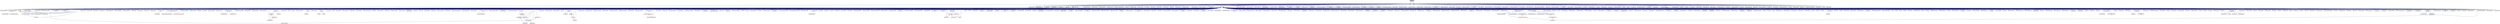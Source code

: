 digraph "dataflow.hpp"
{
  edge [fontname="Helvetica",fontsize="10",labelfontname="Helvetica",labelfontsize="10"];
  node [fontname="Helvetica",fontsize="10",shape=record];
  Node378 [label="dataflow.hpp",height=0.2,width=0.4,color="black", fillcolor="grey75", style="filled", fontcolor="black"];
  Node378 -> Node379 [dir="back",color="midnightblue",fontsize="10",style="solid",fontname="Helvetica"];
  Node379 [label="lcos.hpp",height=0.2,width=0.4,color="black", fillcolor="white", style="filled",URL="$d5/deb/lcos_8hpp.html"];
  Node379 -> Node380 [dir="back",color="midnightblue",fontsize="10",style="solid",fontname="Helvetica"];
  Node380 [label="allgather_and_gate.cpp",height=0.2,width=0.4,color="black", fillcolor="white", style="filled",URL="$d1/d56/allgather__and__gate_8cpp.html"];
  Node379 -> Node381 [dir="back",color="midnightblue",fontsize="10",style="solid",fontname="Helvetica"];
  Node381 [label="apex_balance.cpp",height=0.2,width=0.4,color="black", fillcolor="white", style="filled",URL="$d4/d8e/apex__balance_8cpp.html"];
  Node379 -> Node382 [dir="back",color="midnightblue",fontsize="10",style="solid",fontname="Helvetica"];
  Node382 [label="apex_policy_engine\l_active_thread_count.cpp",height=0.2,width=0.4,color="black", fillcolor="white", style="filled",URL="$d5/d01/apex__policy__engine__active__thread__count_8cpp.html"];
  Node379 -> Node383 [dir="back",color="midnightblue",fontsize="10",style="solid",fontname="Helvetica"];
  Node383 [label="apex_policy_engine\l_events.cpp",height=0.2,width=0.4,color="black", fillcolor="white", style="filled",URL="$df/d0f/apex__policy__engine__events_8cpp.html"];
  Node379 -> Node384 [dir="back",color="midnightblue",fontsize="10",style="solid",fontname="Helvetica"];
  Node384 [label="apex_policy_engine\l_periodic.cpp",height=0.2,width=0.4,color="black", fillcolor="white", style="filled",URL="$d5/d7b/apex__policy__engine__periodic_8cpp.html"];
  Node379 -> Node385 [dir="back",color="midnightblue",fontsize="10",style="solid",fontname="Helvetica"];
  Node385 [label="heartbeat.cpp",height=0.2,width=0.4,color="black", fillcolor="white", style="filled",URL="$d8/d98/heartbeat_8cpp.html"];
  Node379 -> Node386 [dir="back",color="midnightblue",fontsize="10",style="solid",fontname="Helvetica"];
  Node386 [label="hello_world_component.hpp",height=0.2,width=0.4,color="black", fillcolor="white", style="filled",URL="$df/df0/hello__world__component_8hpp.html"];
  Node386 -> Node387 [dir="back",color="midnightblue",fontsize="10",style="solid",fontname="Helvetica"];
  Node387 [label="hello_world_client.cpp",height=0.2,width=0.4,color="black", fillcolor="white", style="filled",URL="$d5/da6/hello__world__client_8cpp.html"];
  Node386 -> Node388 [dir="back",color="midnightblue",fontsize="10",style="solid",fontname="Helvetica"];
  Node388 [label="hello_world_component.cpp",height=0.2,width=0.4,color="black", fillcolor="white", style="filled",URL="$d8/daa/hello__world__component_8cpp.html"];
  Node379 -> Node389 [dir="back",color="midnightblue",fontsize="10",style="solid",fontname="Helvetica"];
  Node389 [label="row.hpp",height=0.2,width=0.4,color="black", fillcolor="white", style="filled",URL="$dc/d69/row_8hpp.html"];
  Node389 -> Node390 [dir="back",color="midnightblue",fontsize="10",style="solid",fontname="Helvetica"];
  Node390 [label="grid.hpp",height=0.2,width=0.4,color="red", fillcolor="white", style="filled",URL="$dc/d8a/grid_8hpp.html"];
  Node390 -> Node391 [dir="back",color="midnightblue",fontsize="10",style="solid",fontname="Helvetica"];
  Node391 [label="jacobi.cpp",height=0.2,width=0.4,color="black", fillcolor="white", style="filled",URL="$d2/d27/jacobi_8cpp.html"];
  Node390 -> Node392 [dir="back",color="midnightblue",fontsize="10",style="solid",fontname="Helvetica"];
  Node392 [label="solver.hpp",height=0.2,width=0.4,color="red", fillcolor="white", style="filled",URL="$db/d9a/server_2solver_8hpp.html"];
  Node392 -> Node394 [dir="back",color="midnightblue",fontsize="10",style="solid",fontname="Helvetica"];
  Node394 [label="solver.cpp",height=0.2,width=0.4,color="black", fillcolor="white", style="filled",URL="$d6/d94/solver_8cpp.html"];
  Node390 -> Node395 [dir="back",color="midnightblue",fontsize="10",style="solid",fontname="Helvetica"];
  Node395 [label="grid.cpp",height=0.2,width=0.4,color="black", fillcolor="white", style="filled",URL="$d6/d1b/jacobi__component_2grid_8cpp.html"];
  Node389 -> Node396 [dir="back",color="midnightblue",fontsize="10",style="solid",fontname="Helvetica"];
  Node396 [label="stencil_iterator.hpp",height=0.2,width=0.4,color="black", fillcolor="white", style="filled",URL="$dc/d5c/server_2stencil__iterator_8hpp.html"];
  Node396 -> Node392 [dir="back",color="midnightblue",fontsize="10",style="solid",fontname="Helvetica"];
  Node396 -> Node397 [dir="back",color="midnightblue",fontsize="10",style="solid",fontname="Helvetica"];
  Node397 [label="stencil_iterator.cpp",height=0.2,width=0.4,color="black", fillcolor="white", style="filled",URL="$d6/de1/server_2stencil__iterator_8cpp.html"];
  Node396 -> Node398 [dir="back",color="midnightblue",fontsize="10",style="solid",fontname="Helvetica"];
  Node398 [label="stencil_iterator.cpp",height=0.2,width=0.4,color="black", fillcolor="white", style="filled",URL="$d7/d71/stencil__iterator_8cpp.html"];
  Node389 -> Node395 [dir="back",color="midnightblue",fontsize="10",style="solid",fontname="Helvetica"];
  Node379 -> Node399 [dir="back",color="midnightblue",fontsize="10",style="solid",fontname="Helvetica"];
  Node399 [label="stencil_iterator.hpp",height=0.2,width=0.4,color="black", fillcolor="white", style="filled",URL="$d4/dc8/stencil__iterator_8hpp.html"];
  Node399 -> Node392 [dir="back",color="midnightblue",fontsize="10",style="solid",fontname="Helvetica"];
  Node399 -> Node396 [dir="back",color="midnightblue",fontsize="10",style="solid",fontname="Helvetica"];
  Node399 -> Node398 [dir="back",color="midnightblue",fontsize="10",style="solid",fontname="Helvetica"];
  Node379 -> Node396 [dir="back",color="midnightblue",fontsize="10",style="solid",fontname="Helvetica"];
  Node379 -> Node400 [dir="back",color="midnightblue",fontsize="10",style="solid",fontname="Helvetica"];
  Node400 [label="jacobi_hpx.cpp",height=0.2,width=0.4,color="black", fillcolor="white", style="filled",URL="$d8/d72/jacobi__hpx_8cpp.html"];
  Node379 -> Node401 [dir="back",color="midnightblue",fontsize="10",style="solid",fontname="Helvetica"];
  Node401 [label="jacobi_nonuniform_hpx.cpp",height=0.2,width=0.4,color="black", fillcolor="white", style="filled",URL="$de/d56/jacobi__nonuniform__hpx_8cpp.html"];
  Node379 -> Node402 [dir="back",color="midnightblue",fontsize="10",style="solid",fontname="Helvetica"];
  Node402 [label="enumerate_threads.cpp",height=0.2,width=0.4,color="black", fillcolor="white", style="filled",URL="$d3/dd4/enumerate__threads_8cpp.html"];
  Node379 -> Node403 [dir="back",color="midnightblue",fontsize="10",style="solid",fontname="Helvetica"];
  Node403 [label="fibonacci_await.cpp",height=0.2,width=0.4,color="black", fillcolor="white", style="filled",URL="$dc/d1c/fibonacci__await_8cpp.html"];
  Node379 -> Node404 [dir="back",color="midnightblue",fontsize="10",style="solid",fontname="Helvetica"];
  Node404 [label="fibonacci_dataflow.cpp",height=0.2,width=0.4,color="black", fillcolor="white", style="filled",URL="$df/d3d/fibonacci__dataflow_8cpp.html"];
  Node379 -> Node405 [dir="back",color="midnightblue",fontsize="10",style="solid",fontname="Helvetica"];
  Node405 [label="fibonacci_futures.cpp",height=0.2,width=0.4,color="black", fillcolor="white", style="filled",URL="$d6/de3/fibonacci__futures_8cpp.html"];
  Node379 -> Node406 [dir="back",color="midnightblue",fontsize="10",style="solid",fontname="Helvetica"];
  Node406 [label="fibonacci_futures_distributed.cpp",height=0.2,width=0.4,color="black", fillcolor="white", style="filled",URL="$d1/dc9/fibonacci__futures__distributed_8cpp.html"];
  Node379 -> Node407 [dir="back",color="midnightblue",fontsize="10",style="solid",fontname="Helvetica"];
  Node407 [label="fractals.cpp",height=0.2,width=0.4,color="black", fillcolor="white", style="filled",URL="$d8/d58/fractals_8cpp.html"];
  Node379 -> Node408 [dir="back",color="midnightblue",fontsize="10",style="solid",fontname="Helvetica"];
  Node408 [label="fractals_executor.cpp",height=0.2,width=0.4,color="black", fillcolor="white", style="filled",URL="$d9/da9/fractals__executor_8cpp.html"];
  Node379 -> Node409 [dir="back",color="midnightblue",fontsize="10",style="solid",fontname="Helvetica"];
  Node409 [label="fractals_struct.cpp",height=0.2,width=0.4,color="black", fillcolor="white", style="filled",URL="$d8/d2f/fractals__struct_8cpp.html"];
  Node379 -> Node410 [dir="back",color="midnightblue",fontsize="10",style="solid",fontname="Helvetica"];
  Node410 [label="hello_world.cpp",height=0.2,width=0.4,color="black", fillcolor="white", style="filled",URL="$d0/d67/hello__world_8cpp.html"];
  Node379 -> Node411 [dir="back",color="midnightblue",fontsize="10",style="solid",fontname="Helvetica"];
  Node411 [label="latch_local.cpp",height=0.2,width=0.4,color="black", fillcolor="white", style="filled",URL="$dd/dd3/latch__local_8cpp.html"];
  Node379 -> Node412 [dir="back",color="midnightblue",fontsize="10",style="solid",fontname="Helvetica"];
  Node412 [label="latch_remote.cpp",height=0.2,width=0.4,color="black", fillcolor="white", style="filled",URL="$df/d59/latch__remote_8cpp.html"];
  Node379 -> Node413 [dir="back",color="midnightblue",fontsize="10",style="solid",fontname="Helvetica"];
  Node413 [label="local_channel.cpp",height=0.2,width=0.4,color="black", fillcolor="white", style="filled",URL="$d0/d3e/local__channel_8cpp.html"];
  Node379 -> Node414 [dir="back",color="midnightblue",fontsize="10",style="solid",fontname="Helvetica"];
  Node414 [label="pingpong.cpp",height=0.2,width=0.4,color="black", fillcolor="white", style="filled",URL="$dd/d4d/pingpong_8cpp.html"];
  Node379 -> Node415 [dir="back",color="midnightblue",fontsize="10",style="solid",fontname="Helvetica"];
  Node415 [label="shared_mutex.cpp",height=0.2,width=0.4,color="black", fillcolor="white", style="filled",URL="$da/d0b/shared__mutex_8cpp.html"];
  Node379 -> Node416 [dir="back",color="midnightblue",fontsize="10",style="solid",fontname="Helvetica"];
  Node416 [label="wait_composition.cpp",height=0.2,width=0.4,color="black", fillcolor="white", style="filled",URL="$d6/d13/wait__composition_8cpp.html"];
  Node379 -> Node417 [dir="back",color="midnightblue",fontsize="10",style="solid",fontname="Helvetica"];
  Node417 [label="sheneos_compare.cpp",height=0.2,width=0.4,color="black", fillcolor="white", style="filled",URL="$dc/d11/sheneos__compare_8cpp.html"];
  Node379 -> Node418 [dir="back",color="midnightblue",fontsize="10",style="solid",fontname="Helvetica"];
  Node418 [label="spell_check_file.cpp",height=0.2,width=0.4,color="black", fillcolor="white", style="filled",URL="$df/df7/spell__check__file_8cpp.html"];
  Node379 -> Node419 [dir="back",color="midnightblue",fontsize="10",style="solid",fontname="Helvetica"];
  Node419 [label="spell_check_simple.cpp",height=0.2,width=0.4,color="black", fillcolor="white", style="filled",URL="$dd/d54/spell__check__simple_8cpp.html"];
  Node379 -> Node420 [dir="back",color="midnightblue",fontsize="10",style="solid",fontname="Helvetica"];
  Node420 [label="simple_central_tuplespace\l_client.cpp",height=0.2,width=0.4,color="black", fillcolor="white", style="filled",URL="$d1/d7b/simple__central__tuplespace__client_8cpp.html"];
  Node379 -> Node421 [dir="back",color="midnightblue",fontsize="10",style="solid",fontname="Helvetica"];
  Node421 [label="hpx.hpp",height=0.2,width=0.4,color="red", fillcolor="white", style="filled",URL="$d0/daa/hpx_8hpp.html"];
  Node421 -> Node422 [dir="back",color="midnightblue",fontsize="10",style="solid",fontname="Helvetica"];
  Node422 [label="1d_stencil_1.cpp",height=0.2,width=0.4,color="black", fillcolor="white", style="filled",URL="$d2/db1/1d__stencil__1_8cpp.html"];
  Node421 -> Node423 [dir="back",color="midnightblue",fontsize="10",style="solid",fontname="Helvetica"];
  Node423 [label="1d_stencil_2.cpp",height=0.2,width=0.4,color="black", fillcolor="white", style="filled",URL="$d3/dd1/1d__stencil__2_8cpp.html"];
  Node421 -> Node424 [dir="back",color="midnightblue",fontsize="10",style="solid",fontname="Helvetica"];
  Node424 [label="1d_stencil_3.cpp",height=0.2,width=0.4,color="black", fillcolor="white", style="filled",URL="$db/d19/1d__stencil__3_8cpp.html"];
  Node421 -> Node425 [dir="back",color="midnightblue",fontsize="10",style="solid",fontname="Helvetica"];
  Node425 [label="1d_stencil_4.cpp",height=0.2,width=0.4,color="black", fillcolor="white", style="filled",URL="$d1/d7d/1d__stencil__4_8cpp.html"];
  Node421 -> Node426 [dir="back",color="midnightblue",fontsize="10",style="solid",fontname="Helvetica"];
  Node426 [label="1d_stencil_4_parallel.cpp",height=0.2,width=0.4,color="black", fillcolor="white", style="filled",URL="$d6/d05/1d__stencil__4__parallel_8cpp.html"];
  Node421 -> Node427 [dir="back",color="midnightblue",fontsize="10",style="solid",fontname="Helvetica"];
  Node427 [label="1d_stencil_4_repart.cpp",height=0.2,width=0.4,color="black", fillcolor="white", style="filled",URL="$d0/d6b/1d__stencil__4__repart_8cpp.html"];
  Node421 -> Node428 [dir="back",color="midnightblue",fontsize="10",style="solid",fontname="Helvetica"];
  Node428 [label="1d_stencil_4_throttle.cpp",height=0.2,width=0.4,color="black", fillcolor="white", style="filled",URL="$d6/de5/1d__stencil__4__throttle_8cpp.html"];
  Node421 -> Node429 [dir="back",color="midnightblue",fontsize="10",style="solid",fontname="Helvetica"];
  Node429 [label="1d_stencil_5.cpp",height=0.2,width=0.4,color="black", fillcolor="white", style="filled",URL="$d7/d2a/1d__stencil__5_8cpp.html"];
  Node421 -> Node430 [dir="back",color="midnightblue",fontsize="10",style="solid",fontname="Helvetica"];
  Node430 [label="1d_stencil_6.cpp",height=0.2,width=0.4,color="black", fillcolor="white", style="filled",URL="$db/de7/1d__stencil__6_8cpp.html"];
  Node421 -> Node431 [dir="back",color="midnightblue",fontsize="10",style="solid",fontname="Helvetica"];
  Node431 [label="1d_stencil_7.cpp",height=0.2,width=0.4,color="black", fillcolor="white", style="filled",URL="$d4/d5a/1d__stencil__7_8cpp.html"];
  Node421 -> Node432 [dir="back",color="midnightblue",fontsize="10",style="solid",fontname="Helvetica"];
  Node432 [label="1d_stencil_8.cpp",height=0.2,width=0.4,color="black", fillcolor="white", style="filled",URL="$df/de0/1d__stencil__8_8cpp.html"];
  Node421 -> Node433 [dir="back",color="midnightblue",fontsize="10",style="solid",fontname="Helvetica"];
  Node433 [label="accumulator.cpp",height=0.2,width=0.4,color="black", fillcolor="white", style="filled",URL="$d1/d81/accumulator_8cpp.html"];
  Node421 -> Node434 [dir="back",color="midnightblue",fontsize="10",style="solid",fontname="Helvetica"];
  Node434 [label="accumulator.hpp",height=0.2,width=0.4,color="red", fillcolor="white", style="filled",URL="$d4/d9d/server_2accumulator_8hpp.html"];
  Node434 -> Node433 [dir="back",color="midnightblue",fontsize="10",style="solid",fontname="Helvetica"];
  Node421 -> Node437 [dir="back",color="midnightblue",fontsize="10",style="solid",fontname="Helvetica"];
  Node437 [label="template_function_accumulator.hpp",height=0.2,width=0.4,color="black", fillcolor="white", style="filled",URL="$d7/da6/server_2template__function__accumulator_8hpp.html"];
  Node437 -> Node438 [dir="back",color="midnightblue",fontsize="10",style="solid",fontname="Helvetica"];
  Node438 [label="template_function_accumulator.cpp",height=0.2,width=0.4,color="black", fillcolor="white", style="filled",URL="$d5/d02/template__function__accumulator_8cpp.html"];
  Node437 -> Node439 [dir="back",color="midnightblue",fontsize="10",style="solid",fontname="Helvetica"];
  Node439 [label="template_function_accumulator.hpp",height=0.2,width=0.4,color="red", fillcolor="white", style="filled",URL="$d3/de9/template__function__accumulator_8hpp.html"];
  Node421 -> Node441 [dir="back",color="midnightblue",fontsize="10",style="solid",fontname="Helvetica"];
  Node441 [label="template_accumulator.cpp",height=0.2,width=0.4,color="black", fillcolor="white", style="filled",URL="$d0/d4a/template__accumulator_8cpp.html"];
  Node421 -> Node438 [dir="back",color="midnightblue",fontsize="10",style="solid",fontname="Helvetica"];
  Node421 -> Node439 [dir="back",color="midnightblue",fontsize="10",style="solid",fontname="Helvetica"];
  Node421 -> Node442 [dir="back",color="midnightblue",fontsize="10",style="solid",fontname="Helvetica"];
  Node442 [label="allgather_module.cpp",height=0.2,width=0.4,color="black", fillcolor="white", style="filled",URL="$df/de4/allgather__module_8cpp.html"];
  Node421 -> Node443 [dir="back",color="midnightblue",fontsize="10",style="solid",fontname="Helvetica"];
  Node443 [label="allgather.cpp",height=0.2,width=0.4,color="black", fillcolor="white", style="filled",URL="$d7/d06/allgather_8cpp.html"];
  Node421 -> Node380 [dir="back",color="midnightblue",fontsize="10",style="solid",fontname="Helvetica"];
  Node421 -> Node444 [dir="back",color="midnightblue",fontsize="10",style="solid",fontname="Helvetica"];
  Node444 [label="ag_client.cpp",height=0.2,width=0.4,color="black", fillcolor="white", style="filled",URL="$d4/d5d/ag__client_8cpp.html"];
  Node421 -> Node445 [dir="back",color="midnightblue",fontsize="10",style="solid",fontname="Helvetica"];
  Node445 [label="hpx_thread_phase.cpp",height=0.2,width=0.4,color="black", fillcolor="white", style="filled",URL="$d5/dca/hpx__thread__phase_8cpp.html"];
  Node421 -> Node446 [dir="back",color="midnightblue",fontsize="10",style="solid",fontname="Helvetica"];
  Node446 [label="os_thread_num.cpp",height=0.2,width=0.4,color="black", fillcolor="white", style="filled",URL="$d2/dfb/os__thread__num_8cpp.html"];
  Node421 -> Node447 [dir="back",color="midnightblue",fontsize="10",style="solid",fontname="Helvetica"];
  Node447 [label="cancelable_action.cpp",height=0.2,width=0.4,color="black", fillcolor="white", style="filled",URL="$d5/d0c/cancelable__action_8cpp.html"];
  Node421 -> Node448 [dir="back",color="midnightblue",fontsize="10",style="solid",fontname="Helvetica"];
  Node448 [label="cancelable_action.hpp",height=0.2,width=0.4,color="black", fillcolor="white", style="filled",URL="$d5/d4d/server_2cancelable__action_8hpp.html"];
  Node448 -> Node447 [dir="back",color="midnightblue",fontsize="10",style="solid",fontname="Helvetica"];
  Node448 -> Node449 [dir="back",color="midnightblue",fontsize="10",style="solid",fontname="Helvetica"];
  Node449 [label="cancelable_action.hpp",height=0.2,width=0.4,color="red", fillcolor="white", style="filled",URL="$d0/da3/stubs_2cancelable__action_8hpp.html"];
  Node421 -> Node449 [dir="back",color="midnightblue",fontsize="10",style="solid",fontname="Helvetica"];
  Node421 -> Node451 [dir="back",color="midnightblue",fontsize="10",style="solid",fontname="Helvetica"];
  Node451 [label="cancelable_action_client.cpp",height=0.2,width=0.4,color="black", fillcolor="white", style="filled",URL="$d1/db8/cancelable__action__client_8cpp.html"];
  Node421 -> Node452 [dir="back",color="midnightblue",fontsize="10",style="solid",fontname="Helvetica"];
  Node452 [label="cublas_matmul.cpp",height=0.2,width=0.4,color="black", fillcolor="white", style="filled",URL="$dd/d84/cublas__matmul_8cpp.html"];
  Node421 -> Node453 [dir="back",color="midnightblue",fontsize="10",style="solid",fontname="Helvetica"];
  Node453 [label="win_perf_counters.cpp",height=0.2,width=0.4,color="black", fillcolor="white", style="filled",URL="$d8/d11/win__perf__counters_8cpp.html"];
  Node421 -> Node454 [dir="back",color="midnightblue",fontsize="10",style="solid",fontname="Helvetica"];
  Node454 [label="win_perf_counters.hpp",height=0.2,width=0.4,color="black", fillcolor="white", style="filled",URL="$d5/da7/win__perf__counters_8hpp.html"];
  Node421 -> Node386 [dir="back",color="midnightblue",fontsize="10",style="solid",fontname="Helvetica"];
  Node421 -> Node455 [dir="back",color="midnightblue",fontsize="10",style="solid",fontname="Helvetica"];
  Node455 [label="interpolate1d.cpp",height=0.2,width=0.4,color="black", fillcolor="white", style="filled",URL="$d0/d05/interpolate1d_8cpp.html"];
  Node421 -> Node456 [dir="back",color="midnightblue",fontsize="10",style="solid",fontname="Helvetica"];
  Node456 [label="partition.hpp",height=0.2,width=0.4,color="black", fillcolor="white", style="filled",URL="$d0/d7a/examples_2interpolate1d_2interpolate1d_2partition_8hpp.html"];
  Node456 -> Node455 [dir="back",color="midnightblue",fontsize="10",style="solid",fontname="Helvetica"];
  Node456 -> Node457 [dir="back",color="midnightblue",fontsize="10",style="solid",fontname="Helvetica"];
  Node457 [label="interpolate1d.hpp",height=0.2,width=0.4,color="red", fillcolor="white", style="filled",URL="$d4/dc7/interpolate1d_8hpp.html"];
  Node457 -> Node455 [dir="back",color="midnightblue",fontsize="10",style="solid",fontname="Helvetica"];
  Node421 -> Node459 [dir="back",color="midnightblue",fontsize="10",style="solid",fontname="Helvetica"];
  Node459 [label="partition.hpp",height=0.2,width=0.4,color="black", fillcolor="white", style="filled",URL="$d0/dff/examples_2interpolate1d_2interpolate1d_2server_2partition_8hpp.html"];
  Node459 -> Node456 [dir="back",color="midnightblue",fontsize="10",style="solid",fontname="Helvetica"];
  Node459 -> Node460 [dir="back",color="midnightblue",fontsize="10",style="solid",fontname="Helvetica"];
  Node460 [label="partition.cpp",height=0.2,width=0.4,color="black", fillcolor="white", style="filled",URL="$d0/d4f/examples_2interpolate1d_2interpolate1d_2server_2partition_8cpp.html"];
  Node421 -> Node457 [dir="back",color="midnightblue",fontsize="10",style="solid",fontname="Helvetica"];
  Node421 -> Node461 [dir="back",color="midnightblue",fontsize="10",style="solid",fontname="Helvetica"];
  Node461 [label="read_values.cpp",height=0.2,width=0.4,color="black", fillcolor="white", style="filled",URL="$d0/d8c/interpolate1d_2interpolate1d_2read__values_8cpp.html"];
  Node421 -> Node460 [dir="back",color="midnightblue",fontsize="10",style="solid",fontname="Helvetica"];
  Node421 -> Node391 [dir="back",color="midnightblue",fontsize="10",style="solid",fontname="Helvetica"];
  Node421 -> Node395 [dir="back",color="midnightblue",fontsize="10",style="solid",fontname="Helvetica"];
  Node421 -> Node462 [dir="back",color="midnightblue",fontsize="10",style="solid",fontname="Helvetica"];
  Node462 [label="row.cpp",height=0.2,width=0.4,color="black", fillcolor="white", style="filled",URL="$d3/d86/server_2row_8cpp.html"];
  Node421 -> Node394 [dir="back",color="midnightblue",fontsize="10",style="solid",fontname="Helvetica"];
  Node421 -> Node397 [dir="back",color="midnightblue",fontsize="10",style="solid",fontname="Helvetica"];
  Node421 -> Node398 [dir="back",color="midnightblue",fontsize="10",style="solid",fontname="Helvetica"];
  Node421 -> Node463 [dir="back",color="midnightblue",fontsize="10",style="solid",fontname="Helvetica"];
  Node463 [label="jacobi.cpp",height=0.2,width=0.4,color="black", fillcolor="white", style="filled",URL="$d3/d44/smp_2jacobi_8cpp.html"];
  Node421 -> Node400 [dir="back",color="midnightblue",fontsize="10",style="solid",fontname="Helvetica"];
  Node421 -> Node464 [dir="back",color="midnightblue",fontsize="10",style="solid",fontname="Helvetica"];
  Node464 [label="jacobi_nonuniform.cpp",height=0.2,width=0.4,color="black", fillcolor="white", style="filled",URL="$dd/ddc/jacobi__nonuniform_8cpp.html"];
  Node421 -> Node401 [dir="back",color="midnightblue",fontsize="10",style="solid",fontname="Helvetica"];
  Node421 -> Node465 [dir="back",color="midnightblue",fontsize="10",style="solid",fontname="Helvetica"];
  Node465 [label="nqueen.cpp",height=0.2,width=0.4,color="black", fillcolor="white", style="filled",URL="$db/dca/nqueen_8cpp.html"];
  Node421 -> Node466 [dir="back",color="midnightblue",fontsize="10",style="solid",fontname="Helvetica"];
  Node466 [label="nqueen.hpp",height=0.2,width=0.4,color="red", fillcolor="white", style="filled",URL="$de/d58/server_2nqueen_8hpp.html"];
  Node466 -> Node465 [dir="back",color="midnightblue",fontsize="10",style="solid",fontname="Helvetica"];
  Node421 -> Node469 [dir="back",color="midnightblue",fontsize="10",style="solid",fontname="Helvetica"];
  Node469 [label="nqueen_client.cpp",height=0.2,width=0.4,color="black", fillcolor="white", style="filled",URL="$d3/d5e/nqueen__client_8cpp.html"];
  Node421 -> Node470 [dir="back",color="midnightblue",fontsize="10",style="solid",fontname="Helvetica"];
  Node470 [label="sine.cpp",height=0.2,width=0.4,color="black", fillcolor="white", style="filled",URL="$d3/d0d/server_2sine_8cpp.html"];
  Node421 -> Node471 [dir="back",color="midnightblue",fontsize="10",style="solid",fontname="Helvetica"];
  Node471 [label="sine.hpp",height=0.2,width=0.4,color="black", fillcolor="white", style="filled",URL="$d8/dac/sine_8hpp.html"];
  Node471 -> Node470 [dir="back",color="midnightblue",fontsize="10",style="solid",fontname="Helvetica"];
  Node471 -> Node472 [dir="back",color="midnightblue",fontsize="10",style="solid",fontname="Helvetica"];
  Node472 [label="sine.cpp",height=0.2,width=0.4,color="black", fillcolor="white", style="filled",URL="$d5/dd8/sine_8cpp.html"];
  Node421 -> Node472 [dir="back",color="midnightblue",fontsize="10",style="solid",fontname="Helvetica"];
  Node421 -> Node473 [dir="back",color="midnightblue",fontsize="10",style="solid",fontname="Helvetica"];
  Node473 [label="sine_client.cpp",height=0.2,width=0.4,color="black", fillcolor="white", style="filled",URL="$db/d62/sine__client_8cpp.html"];
  Node421 -> Node474 [dir="back",color="midnightblue",fontsize="10",style="solid",fontname="Helvetica"];
  Node474 [label="qt.cpp",height=0.2,width=0.4,color="black", fillcolor="white", style="filled",URL="$df/d90/qt_8cpp.html"];
  Node421 -> Node475 [dir="back",color="midnightblue",fontsize="10",style="solid",fontname="Helvetica"];
  Node475 [label="queue_client.cpp",height=0.2,width=0.4,color="black", fillcolor="white", style="filled",URL="$d7/d96/queue__client_8cpp.html"];
  Node421 -> Node476 [dir="back",color="midnightblue",fontsize="10",style="solid",fontname="Helvetica"];
  Node476 [label="customize_async.cpp",height=0.2,width=0.4,color="black", fillcolor="white", style="filled",URL="$d0/d82/customize__async_8cpp.html"];
  Node421 -> Node477 [dir="back",color="midnightblue",fontsize="10",style="solid",fontname="Helvetica"];
  Node477 [label="data_actions.cpp",height=0.2,width=0.4,color="black", fillcolor="white", style="filled",URL="$dc/d68/data__actions_8cpp.html"];
  Node421 -> Node478 [dir="back",color="midnightblue",fontsize="10",style="solid",fontname="Helvetica"];
  Node478 [label="error_handling.cpp",height=0.2,width=0.4,color="black", fillcolor="white", style="filled",URL="$d9/d96/error__handling_8cpp.html"];
  Node421 -> Node479 [dir="back",color="midnightblue",fontsize="10",style="solid",fontname="Helvetica"];
  Node479 [label="event_synchronization.cpp",height=0.2,width=0.4,color="black", fillcolor="white", style="filled",URL="$d0/d35/event__synchronization_8cpp.html"];
  Node421 -> Node480 [dir="back",color="midnightblue",fontsize="10",style="solid",fontname="Helvetica"];
  Node480 [label="factorial.cpp",height=0.2,width=0.4,color="black", fillcolor="white", style="filled",URL="$d9/d00/factorial_8cpp.html"];
  Node421 -> Node481 [dir="back",color="midnightblue",fontsize="10",style="solid",fontname="Helvetica"];
  Node481 [label="file_serialization.cpp",height=0.2,width=0.4,color="black", fillcolor="white", style="filled",URL="$de/d58/file__serialization_8cpp.html"];
  Node421 -> Node482 [dir="back",color="midnightblue",fontsize="10",style="solid",fontname="Helvetica"];
  Node482 [label="init_globally.cpp",height=0.2,width=0.4,color="black", fillcolor="white", style="filled",URL="$d6/dad/init__globally_8cpp.html"];
  Node421 -> Node483 [dir="back",color="midnightblue",fontsize="10",style="solid",fontname="Helvetica"];
  Node483 [label="interest_calculator.cpp",height=0.2,width=0.4,color="black", fillcolor="white", style="filled",URL="$d2/d86/interest__calculator_8cpp.html"];
  Node421 -> Node484 [dir="back",color="midnightblue",fontsize="10",style="solid",fontname="Helvetica"];
  Node484 [label="non_atomic_rma.cpp",height=0.2,width=0.4,color="black", fillcolor="white", style="filled",URL="$d7/d8b/non__atomic__rma_8cpp.html"];
  Node421 -> Node485 [dir="back",color="midnightblue",fontsize="10",style="solid",fontname="Helvetica"];
  Node485 [label="partitioned_vector\l_spmd_foreach.cpp",height=0.2,width=0.4,color="black", fillcolor="white", style="filled",URL="$db/d7c/partitioned__vector__spmd__foreach_8cpp.html"];
  Node421 -> Node486 [dir="back",color="midnightblue",fontsize="10",style="solid",fontname="Helvetica"];
  Node486 [label="pipeline1.cpp",height=0.2,width=0.4,color="black", fillcolor="white", style="filled",URL="$d5/d77/pipeline1_8cpp.html"];
  Node421 -> Node487 [dir="back",color="midnightblue",fontsize="10",style="solid",fontname="Helvetica"];
  Node487 [label="quicksort.cpp",height=0.2,width=0.4,color="black", fillcolor="white", style="filled",URL="$d3/d1e/quicksort_8cpp.html"];
  Node421 -> Node488 [dir="back",color="midnightblue",fontsize="10",style="solid",fontname="Helvetica"];
  Node488 [label="receive_buffer.cpp",height=0.2,width=0.4,color="black", fillcolor="white", style="filled",URL="$d7/d10/receive__buffer_8cpp.html"];
  Node421 -> Node489 [dir="back",color="midnightblue",fontsize="10",style="solid",fontname="Helvetica"];
  Node489 [label="safe_object.cpp",height=0.2,width=0.4,color="black", fillcolor="white", style="filled",URL="$dd/d52/safe__object_8cpp.html"];
  Node421 -> Node490 [dir="back",color="midnightblue",fontsize="10",style="solid",fontname="Helvetica"];
  Node490 [label="sort_by_key_demo.cpp",height=0.2,width=0.4,color="black", fillcolor="white", style="filled",URL="$da/d20/sort__by__key__demo_8cpp.html"];
  Node421 -> Node491 [dir="back",color="midnightblue",fontsize="10",style="solid",fontname="Helvetica"];
  Node491 [label="timed_wake.cpp",height=0.2,width=0.4,color="black", fillcolor="white", style="filled",URL="$d8/df9/timed__wake_8cpp.html"];
  Node421 -> Node492 [dir="back",color="midnightblue",fontsize="10",style="solid",fontname="Helvetica"];
  Node492 [label="vector_counting_dotproduct.cpp",height=0.2,width=0.4,color="black", fillcolor="white", style="filled",URL="$df/de9/vector__counting__dotproduct_8cpp.html"];
  Node421 -> Node493 [dir="back",color="midnightblue",fontsize="10",style="solid",fontname="Helvetica"];
  Node493 [label="vector_zip_dotproduct.cpp",height=0.2,width=0.4,color="black", fillcolor="white", style="filled",URL="$dc/d18/vector__zip__dotproduct_8cpp.html"];
  Node421 -> Node494 [dir="back",color="midnightblue",fontsize="10",style="solid",fontname="Helvetica"];
  Node494 [label="zerocopy_rdma.cpp",height=0.2,width=0.4,color="black", fillcolor="white", style="filled",URL="$d1/dad/zerocopy__rdma_8cpp.html"];
  Node421 -> Node495 [dir="back",color="midnightblue",fontsize="10",style="solid",fontname="Helvetica"];
  Node495 [label="random_mem_access.cpp",height=0.2,width=0.4,color="black", fillcolor="white", style="filled",URL="$d1/d51/random__mem__access_8cpp.html"];
  Node421 -> Node496 [dir="back",color="midnightblue",fontsize="10",style="solid",fontname="Helvetica"];
  Node496 [label="random_mem_access.hpp",height=0.2,width=0.4,color="red", fillcolor="white", style="filled",URL="$d0/d19/server_2random__mem__access_8hpp.html"];
  Node496 -> Node495 [dir="back",color="midnightblue",fontsize="10",style="solid",fontname="Helvetica"];
  Node421 -> Node499 [dir="back",color="midnightblue",fontsize="10",style="solid",fontname="Helvetica"];
  Node499 [label="random_mem_access_client.cpp",height=0.2,width=0.4,color="black", fillcolor="white", style="filled",URL="$df/d1b/random__mem__access__client_8cpp.html"];
  Node421 -> Node500 [dir="back",color="midnightblue",fontsize="10",style="solid",fontname="Helvetica"];
  Node500 [label="oversubscribing_resource\l_partitioner.cpp",height=0.2,width=0.4,color="black", fillcolor="white", style="filled",URL="$dd/dee/oversubscribing__resource__partitioner_8cpp.html"];
  Node421 -> Node501 [dir="back",color="midnightblue",fontsize="10",style="solid",fontname="Helvetica"];
  Node501 [label="simple_resource_partitioner.cpp",height=0.2,width=0.4,color="black", fillcolor="white", style="filled",URL="$d5/df9/simple__resource__partitioner_8cpp.html"];
  Node421 -> Node502 [dir="back",color="midnightblue",fontsize="10",style="solid",fontname="Helvetica"];
  Node502 [label="dimension.hpp",height=0.2,width=0.4,color="red", fillcolor="white", style="filled",URL="$d6/d39/sheneos_2sheneos_2dimension_8hpp.html"];
  Node502 -> Node508 [dir="back",color="midnightblue",fontsize="10",style="solid",fontname="Helvetica"];
  Node508 [label="partition3d.hpp",height=0.2,width=0.4,color="black", fillcolor="white", style="filled",URL="$dd/dbf/server_2partition3d_8hpp.html"];
  Node508 -> Node509 [dir="back",color="midnightblue",fontsize="10",style="solid",fontname="Helvetica"];
  Node509 [label="partition3d.hpp",height=0.2,width=0.4,color="black", fillcolor="white", style="filled",URL="$d1/d50/partition3d_8hpp.html"];
  Node509 -> Node505 [dir="back",color="midnightblue",fontsize="10",style="solid",fontname="Helvetica"];
  Node505 [label="interpolator.cpp",height=0.2,width=0.4,color="black", fillcolor="white", style="filled",URL="$d5/d02/interpolator_8cpp.html"];
  Node509 -> Node510 [dir="back",color="midnightblue",fontsize="10",style="solid",fontname="Helvetica"];
  Node510 [label="interpolator.hpp",height=0.2,width=0.4,color="red", fillcolor="white", style="filled",URL="$dc/d3b/interpolator_8hpp.html"];
  Node510 -> Node505 [dir="back",color="midnightblue",fontsize="10",style="solid",fontname="Helvetica"];
  Node510 -> Node417 [dir="back",color="midnightblue",fontsize="10",style="solid",fontname="Helvetica"];
  Node510 -> Node512 [dir="back",color="midnightblue",fontsize="10",style="solid",fontname="Helvetica"];
  Node512 [label="sheneos_test.cpp",height=0.2,width=0.4,color="black", fillcolor="white", style="filled",URL="$d4/d6e/sheneos__test_8cpp.html"];
  Node508 -> Node507 [dir="back",color="midnightblue",fontsize="10",style="solid",fontname="Helvetica"];
  Node507 [label="partition3d.cpp",height=0.2,width=0.4,color="black", fillcolor="white", style="filled",URL="$de/d70/partition3d_8cpp.html"];
  Node421 -> Node505 [dir="back",color="midnightblue",fontsize="10",style="solid",fontname="Helvetica"];
  Node421 -> Node509 [dir="back",color="midnightblue",fontsize="10",style="solid",fontname="Helvetica"];
  Node421 -> Node508 [dir="back",color="midnightblue",fontsize="10",style="solid",fontname="Helvetica"];
  Node421 -> Node510 [dir="back",color="midnightblue",fontsize="10",style="solid",fontname="Helvetica"];
  Node421 -> Node513 [dir="back",color="midnightblue",fontsize="10",style="solid",fontname="Helvetica"];
  Node513 [label="configuration.hpp",height=0.2,width=0.4,color="red", fillcolor="white", style="filled",URL="$dc/d0a/configuration_8hpp.html"];
  Node513 -> Node510 [dir="back",color="midnightblue",fontsize="10",style="solid",fontname="Helvetica"];
  Node421 -> Node506 [dir="back",color="midnightblue",fontsize="10",style="solid",fontname="Helvetica"];
  Node506 [label="read_values.cpp",height=0.2,width=0.4,color="black", fillcolor="white", style="filled",URL="$d7/da4/sheneos_2sheneos_2read__values_8cpp.html"];
  Node421 -> Node507 [dir="back",color="midnightblue",fontsize="10",style="solid",fontname="Helvetica"];
  Node421 -> Node512 [dir="back",color="midnightblue",fontsize="10",style="solid",fontname="Helvetica"];
  Node421 -> Node515 [dir="back",color="midnightblue",fontsize="10",style="solid",fontname="Helvetica"];
  Node515 [label="startup_shutdown.cpp",height=0.2,width=0.4,color="black", fillcolor="white", style="filled",URL="$d3/dfc/server_2startup__shutdown_8cpp.html"];
  Node421 -> Node516 [dir="back",color="midnightblue",fontsize="10",style="solid",fontname="Helvetica"];
  Node516 [label="startup_shutdown.cpp",height=0.2,width=0.4,color="black", fillcolor="white", style="filled",URL="$d0/ddb/startup__shutdown_8cpp.html"];
  Node421 -> Node517 [dir="back",color="midnightblue",fontsize="10",style="solid",fontname="Helvetica"];
  Node517 [label="spin.cpp",height=0.2,width=0.4,color="black", fillcolor="white", style="filled",URL="$d7/df2/spin_8cpp.html"];
  Node421 -> Node518 [dir="back",color="midnightblue",fontsize="10",style="solid",fontname="Helvetica"];
  Node518 [label="throttle.cpp",height=0.2,width=0.4,color="black", fillcolor="white", style="filled",URL="$de/d56/server_2throttle_8cpp.html"];
  Node421 -> Node519 [dir="back",color="midnightblue",fontsize="10",style="solid",fontname="Helvetica"];
  Node519 [label="throttle.hpp",height=0.2,width=0.4,color="black", fillcolor="white", style="filled",URL="$db/dc9/server_2throttle_8hpp.html"];
  Node519 -> Node518 [dir="back",color="midnightblue",fontsize="10",style="solid",fontname="Helvetica"];
  Node519 -> Node520 [dir="back",color="midnightblue",fontsize="10",style="solid",fontname="Helvetica"];
  Node520 [label="throttle.hpp",height=0.2,width=0.4,color="black", fillcolor="white", style="filled",URL="$d5/dec/stubs_2throttle_8hpp.html"];
  Node520 -> Node521 [dir="back",color="midnightblue",fontsize="10",style="solid",fontname="Helvetica"];
  Node521 [label="throttle.hpp",height=0.2,width=0.4,color="red", fillcolor="white", style="filled",URL="$d2/d2e/throttle_8hpp.html"];
  Node521 -> Node522 [dir="back",color="midnightblue",fontsize="10",style="solid",fontname="Helvetica"];
  Node522 [label="throttle.cpp",height=0.2,width=0.4,color="black", fillcolor="white", style="filled",URL="$db/d02/throttle_8cpp.html"];
  Node421 -> Node520 [dir="back",color="midnightblue",fontsize="10",style="solid",fontname="Helvetica"];
  Node421 -> Node522 [dir="back",color="midnightblue",fontsize="10",style="solid",fontname="Helvetica"];
  Node421 -> Node521 [dir="back",color="midnightblue",fontsize="10",style="solid",fontname="Helvetica"];
  Node421 -> Node524 [dir="back",color="midnightblue",fontsize="10",style="solid",fontname="Helvetica"];
  Node524 [label="transpose_await.cpp",height=0.2,width=0.4,color="black", fillcolor="white", style="filled",URL="$de/d68/transpose__await_8cpp.html"];
  Node421 -> Node525 [dir="back",color="midnightblue",fontsize="10",style="solid",fontname="Helvetica"];
  Node525 [label="transpose_block.cpp",height=0.2,width=0.4,color="black", fillcolor="white", style="filled",URL="$d0/de1/transpose__block_8cpp.html"];
  Node421 -> Node526 [dir="back",color="midnightblue",fontsize="10",style="solid",fontname="Helvetica"];
  Node526 [label="transpose_block_numa.cpp",height=0.2,width=0.4,color="black", fillcolor="white", style="filled",URL="$dd/d3b/transpose__block__numa_8cpp.html"];
  Node421 -> Node527 [dir="back",color="midnightblue",fontsize="10",style="solid",fontname="Helvetica"];
  Node527 [label="transpose_serial.cpp",height=0.2,width=0.4,color="black", fillcolor="white", style="filled",URL="$db/d74/transpose__serial_8cpp.html"];
  Node421 -> Node528 [dir="back",color="midnightblue",fontsize="10",style="solid",fontname="Helvetica"];
  Node528 [label="transpose_serial_block.cpp",height=0.2,width=0.4,color="black", fillcolor="white", style="filled",URL="$d8/daa/transpose__serial__block_8cpp.html"];
  Node421 -> Node529 [dir="back",color="midnightblue",fontsize="10",style="solid",fontname="Helvetica"];
  Node529 [label="transpose_serial_vector.cpp",height=0.2,width=0.4,color="black", fillcolor="white", style="filled",URL="$d4/d04/transpose__serial__vector_8cpp.html"];
  Node421 -> Node530 [dir="back",color="midnightblue",fontsize="10",style="solid",fontname="Helvetica"];
  Node530 [label="transpose_smp.cpp",height=0.2,width=0.4,color="black", fillcolor="white", style="filled",URL="$d2/d99/transpose__smp_8cpp.html"];
  Node421 -> Node531 [dir="back",color="midnightblue",fontsize="10",style="solid",fontname="Helvetica"];
  Node531 [label="transpose_smp_block.cpp",height=0.2,width=0.4,color="black", fillcolor="white", style="filled",URL="$da/d4d/transpose__smp__block_8cpp.html"];
  Node421 -> Node532 [dir="back",color="midnightblue",fontsize="10",style="solid",fontname="Helvetica"];
  Node532 [label="simple_central_tuplespace.hpp",height=0.2,width=0.4,color="red", fillcolor="white", style="filled",URL="$db/d69/server_2simple__central__tuplespace_8hpp.html"];
  Node532 -> Node533 [dir="back",color="midnightblue",fontsize="10",style="solid",fontname="Helvetica"];
  Node533 [label="simple_central_tuplespace.cpp",height=0.2,width=0.4,color="black", fillcolor="white", style="filled",URL="$d3/dec/simple__central__tuplespace_8cpp.html"];
  Node421 -> Node536 [dir="back",color="midnightblue",fontsize="10",style="solid",fontname="Helvetica"];
  Node536 [label="tuples_warehouse.hpp",height=0.2,width=0.4,color="black", fillcolor="white", style="filled",URL="$da/de6/tuples__warehouse_8hpp.html"];
  Node536 -> Node532 [dir="back",color="midnightblue",fontsize="10",style="solid",fontname="Helvetica"];
  Node421 -> Node533 [dir="back",color="midnightblue",fontsize="10",style="solid",fontname="Helvetica"];
  Node421 -> Node537 [dir="back",color="midnightblue",fontsize="10",style="solid",fontname="Helvetica"];
  Node537 [label="hpx_runtime.cpp",height=0.2,width=0.4,color="black", fillcolor="white", style="filled",URL="$d7/d1e/hpx__runtime_8cpp.html"];
  Node421 -> Node538 [dir="back",color="midnightblue",fontsize="10",style="solid",fontname="Helvetica"];
  Node538 [label="synchronize.cpp",height=0.2,width=0.4,color="black", fillcolor="white", style="filled",URL="$da/da2/synchronize_8cpp.html"];
  Node421 -> Node539 [dir="back",color="midnightblue",fontsize="10",style="solid",fontname="Helvetica"];
  Node539 [label="agas_cache_timings.cpp",height=0.2,width=0.4,color="black", fillcolor="white", style="filled",URL="$dd/d37/agas__cache__timings_8cpp.html"];
  Node421 -> Node540 [dir="back",color="midnightblue",fontsize="10",style="solid",fontname="Helvetica"];
  Node540 [label="async_overheads.cpp",height=0.2,width=0.4,color="black", fillcolor="white", style="filled",URL="$de/da6/async__overheads_8cpp.html"];
  Node421 -> Node541 [dir="back",color="midnightblue",fontsize="10",style="solid",fontname="Helvetica"];
  Node541 [label="coroutines_call_overhead.cpp",height=0.2,width=0.4,color="black", fillcolor="white", style="filled",URL="$da/d1e/coroutines__call__overhead_8cpp.html"];
  Node421 -> Node542 [dir="back",color="midnightblue",fontsize="10",style="solid",fontname="Helvetica"];
  Node542 [label="foreach_scaling.cpp",height=0.2,width=0.4,color="black", fillcolor="white", style="filled",URL="$d4/d94/foreach__scaling_8cpp.html"];
  Node421 -> Node543 [dir="back",color="midnightblue",fontsize="10",style="solid",fontname="Helvetica"];
  Node543 [label="function_object_wrapper\l_overhead.cpp",height=0.2,width=0.4,color="black", fillcolor="white", style="filled",URL="$d5/d6f/function__object__wrapper__overhead_8cpp.html"];
  Node421 -> Node544 [dir="back",color="midnightblue",fontsize="10",style="solid",fontname="Helvetica"];
  Node544 [label="hpx_homogeneous_timed\l_task_spawn_executors.cpp",height=0.2,width=0.4,color="black", fillcolor="white", style="filled",URL="$d1/d3b/hpx__homogeneous__timed__task__spawn__executors_8cpp.html"];
  Node421 -> Node545 [dir="back",color="midnightblue",fontsize="10",style="solid",fontname="Helvetica"];
  Node545 [label="htts2_hpx.cpp",height=0.2,width=0.4,color="black", fillcolor="white", style="filled",URL="$d2/daf/htts2__hpx_8cpp.html"];
  Node421 -> Node546 [dir="back",color="midnightblue",fontsize="10",style="solid",fontname="Helvetica"];
  Node546 [label="partitioned_vector\l_foreach.cpp",height=0.2,width=0.4,color="black", fillcolor="white", style="filled",URL="$df/d5f/partitioned__vector__foreach_8cpp.html"];
  Node421 -> Node547 [dir="back",color="midnightblue",fontsize="10",style="solid",fontname="Helvetica"];
  Node547 [label="serialization_overhead.cpp",height=0.2,width=0.4,color="black", fillcolor="white", style="filled",URL="$d3/df8/serialization__overhead_8cpp.html"];
  Node421 -> Node548 [dir="back",color="midnightblue",fontsize="10",style="solid",fontname="Helvetica"];
  Node548 [label="sizeof.cpp",height=0.2,width=0.4,color="black", fillcolor="white", style="filled",URL="$d3/d0f/sizeof_8cpp.html"];
  Node421 -> Node549 [dir="back",color="midnightblue",fontsize="10",style="solid",fontname="Helvetica"];
  Node549 [label="skynet.cpp",height=0.2,width=0.4,color="black", fillcolor="white", style="filled",URL="$d0/dc3/skynet_8cpp.html"];
  Node421 -> Node550 [dir="back",color="midnightblue",fontsize="10",style="solid",fontname="Helvetica"];
  Node550 [label="stencil3_iterators.cpp",height=0.2,width=0.4,color="black", fillcolor="white", style="filled",URL="$db/d9e/stencil3__iterators_8cpp.html"];
  Node421 -> Node551 [dir="back",color="midnightblue",fontsize="10",style="solid",fontname="Helvetica"];
  Node551 [label="stream.cpp",height=0.2,width=0.4,color="black", fillcolor="white", style="filled",URL="$da/d5f/stream_8cpp.html"];
  Node421 -> Node552 [dir="back",color="midnightblue",fontsize="10",style="solid",fontname="Helvetica"];
  Node552 [label="timed_task_spawn.cpp",height=0.2,width=0.4,color="black", fillcolor="white", style="filled",URL="$df/de1/timed__task__spawn_8cpp.html"];
  Node421 -> Node553 [dir="back",color="midnightblue",fontsize="10",style="solid",fontname="Helvetica"];
  Node553 [label="transform_reduce_binary\l_scaling.cpp",height=0.2,width=0.4,color="black", fillcolor="white", style="filled",URL="$d1/dae/transform__reduce__binary__scaling_8cpp.html"];
  Node421 -> Node554 [dir="back",color="midnightblue",fontsize="10",style="solid",fontname="Helvetica"];
  Node554 [label="transform_reduce_scaling.cpp",height=0.2,width=0.4,color="black", fillcolor="white", style="filled",URL="$db/d2a/transform__reduce__scaling_8cpp.html"];
  Node421 -> Node555 [dir="back",color="midnightblue",fontsize="10",style="solid",fontname="Helvetica"];
  Node555 [label="minmax_element_performance.cpp",height=0.2,width=0.4,color="black", fillcolor="white", style="filled",URL="$d9/d93/minmax__element__performance_8cpp.html"];
  Node421 -> Node556 [dir="back",color="midnightblue",fontsize="10",style="solid",fontname="Helvetica"];
  Node556 [label="barrier_performance.cpp",height=0.2,width=0.4,color="black", fillcolor="white", style="filled",URL="$d6/d6c/barrier__performance_8cpp.html"];
  Node421 -> Node557 [dir="back",color="midnightblue",fontsize="10",style="solid",fontname="Helvetica"];
  Node557 [label="network_storage.cpp",height=0.2,width=0.4,color="black", fillcolor="white", style="filled",URL="$db/daa/network__storage_8cpp.html"];
  Node421 -> Node558 [dir="back",color="midnightblue",fontsize="10",style="solid",fontname="Helvetica"];
  Node558 [label="simple_profiler.hpp",height=0.2,width=0.4,color="black", fillcolor="white", style="filled",URL="$d8/d02/simple__profiler_8hpp.html"];
  Node558 -> Node557 [dir="back",color="midnightblue",fontsize="10",style="solid",fontname="Helvetica"];
  Node421 -> Node559 [dir="back",color="midnightblue",fontsize="10",style="solid",fontname="Helvetica"];
  Node559 [label="osu_bcast.cpp",height=0.2,width=0.4,color="black", fillcolor="white", style="filled",URL="$d3/dca/osu__bcast_8cpp.html"];
  Node421 -> Node560 [dir="back",color="midnightblue",fontsize="10",style="solid",fontname="Helvetica"];
  Node560 [label="osu_bibw.cpp",height=0.2,width=0.4,color="black", fillcolor="white", style="filled",URL="$d2/d04/osu__bibw_8cpp.html"];
  Node421 -> Node561 [dir="back",color="midnightblue",fontsize="10",style="solid",fontname="Helvetica"];
  Node561 [label="osu_bw.cpp",height=0.2,width=0.4,color="black", fillcolor="white", style="filled",URL="$d4/d20/osu__bw_8cpp.html"];
  Node421 -> Node562 [dir="back",color="midnightblue",fontsize="10",style="solid",fontname="Helvetica"];
  Node562 [label="osu_latency.cpp",height=0.2,width=0.4,color="black", fillcolor="white", style="filled",URL="$df/d58/osu__latency_8cpp.html"];
  Node421 -> Node563 [dir="back",color="midnightblue",fontsize="10",style="solid",fontname="Helvetica"];
  Node563 [label="osu_multi_lat.cpp",height=0.2,width=0.4,color="black", fillcolor="white", style="filled",URL="$d7/d91/osu__multi__lat_8cpp.html"];
  Node421 -> Node564 [dir="back",color="midnightblue",fontsize="10",style="solid",fontname="Helvetica"];
  Node564 [label="osu_scatter.cpp",height=0.2,width=0.4,color="black", fillcolor="white", style="filled",URL="$d4/d4c/osu__scatter_8cpp.html"];
  Node421 -> Node565 [dir="back",color="midnightblue",fontsize="10",style="solid",fontname="Helvetica"];
  Node565 [label="pingpong_performance.cpp",height=0.2,width=0.4,color="black", fillcolor="white", style="filled",URL="$de/d03/pingpong__performance_8cpp.html"];
  Node421 -> Node566 [dir="back",color="midnightblue",fontsize="10",style="solid",fontname="Helvetica"];
  Node566 [label="benchmark_is_heap.cpp",height=0.2,width=0.4,color="black", fillcolor="white", style="filled",URL="$da/d4f/benchmark__is__heap_8cpp.html"];
  Node421 -> Node567 [dir="back",color="midnightblue",fontsize="10",style="solid",fontname="Helvetica"];
  Node567 [label="benchmark_is_heap_until.cpp",height=0.2,width=0.4,color="black", fillcolor="white", style="filled",URL="$dc/df5/benchmark__is__heap__until_8cpp.html"];
  Node421 -> Node568 [dir="back",color="midnightblue",fontsize="10",style="solid",fontname="Helvetica"];
  Node568 [label="benchmark_merge.cpp",height=0.2,width=0.4,color="black", fillcolor="white", style="filled",URL="$dd/d49/benchmark__merge_8cpp.html"];
  Node421 -> Node569 [dir="back",color="midnightblue",fontsize="10",style="solid",fontname="Helvetica"];
  Node569 [label="benchmark_partition.cpp",height=0.2,width=0.4,color="black", fillcolor="white", style="filled",URL="$d9/d88/benchmark__partition_8cpp.html"];
  Node421 -> Node570 [dir="back",color="midnightblue",fontsize="10",style="solid",fontname="Helvetica"];
  Node570 [label="benchmark_partition\l_copy.cpp",height=0.2,width=0.4,color="black", fillcolor="white", style="filled",URL="$d3/d0e/benchmark__partition__copy_8cpp.html"];
  Node421 -> Node571 [dir="back",color="midnightblue",fontsize="10",style="solid",fontname="Helvetica"];
  Node571 [label="benchmark_unique_copy.cpp",height=0.2,width=0.4,color="black", fillcolor="white", style="filled",URL="$d9/d53/benchmark__unique__copy_8cpp.html"];
  Node421 -> Node572 [dir="back",color="midnightblue",fontsize="10",style="solid",fontname="Helvetica"];
  Node572 [label="action_move_semantics.cpp",height=0.2,width=0.4,color="black", fillcolor="white", style="filled",URL="$d4/db3/action__move__semantics_8cpp.html"];
  Node421 -> Node573 [dir="back",color="midnightblue",fontsize="10",style="solid",fontname="Helvetica"];
  Node573 [label="movable_objects.cpp",height=0.2,width=0.4,color="black", fillcolor="white", style="filled",URL="$d8/d65/movable__objects_8cpp.html"];
  Node421 -> Node574 [dir="back",color="midnightblue",fontsize="10",style="solid",fontname="Helvetica"];
  Node574 [label="duplicate_id_registration\l_1596.cpp",height=0.2,width=0.4,color="black", fillcolor="white", style="filled",URL="$db/d8d/duplicate__id__registration__1596_8cpp.html"];
  Node421 -> Node575 [dir="back",color="midnightblue",fontsize="10",style="solid",fontname="Helvetica"];
  Node575 [label="pass_by_value_id_type\l_action.cpp",height=0.2,width=0.4,color="black", fillcolor="white", style="filled",URL="$d0/de6/pass__by__value__id__type__action_8cpp.html"];
  Node421 -> Node576 [dir="back",color="midnightblue",fontsize="10",style="solid",fontname="Helvetica"];
  Node576 [label="register_with_basename\l_1804.cpp",height=0.2,width=0.4,color="black", fillcolor="white", style="filled",URL="$db/d95/register__with__basename__1804_8cpp.html"];
  Node421 -> Node577 [dir="back",color="midnightblue",fontsize="10",style="solid",fontname="Helvetica"];
  Node577 [label="send_gid_keep_component\l_1624.cpp",height=0.2,width=0.4,color="black", fillcolor="white", style="filled",URL="$d9/d49/send__gid__keep__component__1624_8cpp.html"];
  Node421 -> Node578 [dir="back",color="midnightblue",fontsize="10",style="solid",fontname="Helvetica"];
  Node578 [label="algorithms.cc",height=0.2,width=0.4,color="black", fillcolor="white", style="filled",URL="$d5/d1b/algorithms_8cc.html"];
  Node421 -> Node579 [dir="back",color="midnightblue",fontsize="10",style="solid",fontname="Helvetica"];
  Node579 [label="matrix_hpx.hh",height=0.2,width=0.4,color="black", fillcolor="white", style="filled",URL="$d5/d89/matrix__hpx_8hh.html"];
  Node579 -> Node580 [dir="back",color="midnightblue",fontsize="10",style="solid",fontname="Helvetica"];
  Node580 [label="block_matrix.hh",height=0.2,width=0.4,color="red", fillcolor="white", style="filled",URL="$dc/de8/block__matrix_8hh.html"];
  Node580 -> Node578 [dir="back",color="midnightblue",fontsize="10",style="solid",fontname="Helvetica"];
  Node580 -> Node584 [dir="back",color="midnightblue",fontsize="10",style="solid",fontname="Helvetica"];
  Node584 [label="block_matrix.cc",height=0.2,width=0.4,color="black", fillcolor="white", style="filled",URL="$de/d88/block__matrix_8cc.html"];
  Node580 -> Node583 [dir="back",color="midnightblue",fontsize="10",style="solid",fontname="Helvetica"];
  Node583 [label="tests.cc",height=0.2,width=0.4,color="black", fillcolor="white", style="filled",URL="$d6/d96/tests_8cc.html"];
  Node579 -> Node578 [dir="back",color="midnightblue",fontsize="10",style="solid",fontname="Helvetica"];
  Node579 -> Node582 [dir="back",color="midnightblue",fontsize="10",style="solid",fontname="Helvetica"];
  Node582 [label="matrix_hpx.cc",height=0.2,width=0.4,color="black", fillcolor="white", style="filled",URL="$d7/d32/matrix__hpx_8cc.html"];
  Node421 -> Node580 [dir="back",color="midnightblue",fontsize="10",style="solid",fontname="Helvetica"];
  Node421 -> Node584 [dir="back",color="midnightblue",fontsize="10",style="solid",fontname="Helvetica"];
  Node421 -> Node585 [dir="back",color="midnightblue",fontsize="10",style="solid",fontname="Helvetica"];
  Node585 [label="main.cc",height=0.2,width=0.4,color="black", fillcolor="white", style="filled",URL="$d9/d0f/main_8cc.html"];
  Node421 -> Node586 [dir="back",color="midnightblue",fontsize="10",style="solid",fontname="Helvetica"];
  Node586 [label="matrix.cc",height=0.2,width=0.4,color="black", fillcolor="white", style="filled",URL="$d7/dea/matrix_8cc.html"];
  Node421 -> Node582 [dir="back",color="midnightblue",fontsize="10",style="solid",fontname="Helvetica"];
  Node421 -> Node583 [dir="back",color="midnightblue",fontsize="10",style="solid",fontname="Helvetica"];
  Node421 -> Node587 [dir="back",color="midnightblue",fontsize="10",style="solid",fontname="Helvetica"];
  Node587 [label="client_1950.cpp",height=0.2,width=0.4,color="black", fillcolor="white", style="filled",URL="$d0/d79/client__1950_8cpp.html"];
  Node421 -> Node588 [dir="back",color="midnightblue",fontsize="10",style="solid",fontname="Helvetica"];
  Node588 [label="commandline_options\l_1437.cpp",height=0.2,width=0.4,color="black", fillcolor="white", style="filled",URL="$d5/dbd/commandline__options__1437_8cpp.html"];
  Node421 -> Node589 [dir="back",color="midnightblue",fontsize="10",style="solid",fontname="Helvetica"];
  Node589 [label="moveonly_constructor\l_arguments_1405.cpp",height=0.2,width=0.4,color="black", fillcolor="white", style="filled",URL="$d3/dcf/moveonly__constructor__arguments__1405_8cpp.html"];
  Node421 -> Node590 [dir="back",color="midnightblue",fontsize="10",style="solid",fontname="Helvetica"];
  Node590 [label="partitioned_vector\l_2201.cpp",height=0.2,width=0.4,color="black", fillcolor="white", style="filled",URL="$dc/d39/partitioned__vector__2201_8cpp.html"];
  Node421 -> Node591 [dir="back",color="midnightblue",fontsize="10",style="solid",fontname="Helvetica"];
  Node591 [label="dynamic_counters_loaded\l_1508.cpp",height=0.2,width=0.4,color="black", fillcolor="white", style="filled",URL="$db/d58/dynamic__counters__loaded__1508_8cpp.html"];
  Node421 -> Node592 [dir="back",color="midnightblue",fontsize="10",style="solid",fontname="Helvetica"];
  Node592 [label="id_type_ref_counting\l_1032.cpp",height=0.2,width=0.4,color="black", fillcolor="white", style="filled",URL="$d8/dfd/id__type__ref__counting__1032_8cpp.html"];
  Node421 -> Node593 [dir="back",color="midnightblue",fontsize="10",style="solid",fontname="Helvetica"];
  Node593 [label="lost_output_2236.cpp",height=0.2,width=0.4,color="black", fillcolor="white", style="filled",URL="$db/dd0/lost__output__2236_8cpp.html"];
  Node421 -> Node594 [dir="back",color="midnightblue",fontsize="10",style="solid",fontname="Helvetica"];
  Node594 [label="no_output_1173.cpp",height=0.2,width=0.4,color="black", fillcolor="white", style="filled",URL="$de/d67/no__output__1173_8cpp.html"];
  Node421 -> Node595 [dir="back",color="midnightblue",fontsize="10",style="solid",fontname="Helvetica"];
  Node595 [label="after_588.cpp",height=0.2,width=0.4,color="black", fillcolor="white", style="filled",URL="$dc/dc0/after__588_8cpp.html"];
  Node421 -> Node596 [dir="back",color="midnightblue",fontsize="10",style="solid",fontname="Helvetica"];
  Node596 [label="async_callback_with\l_bound_callback.cpp",height=0.2,width=0.4,color="black", fillcolor="white", style="filled",URL="$d2/dae/async__callback__with__bound__callback_8cpp.html"];
  Node421 -> Node597 [dir="back",color="midnightblue",fontsize="10",style="solid",fontname="Helvetica"];
  Node597 [label="async_unwrap_1037.cpp",height=0.2,width=0.4,color="black", fillcolor="white", style="filled",URL="$d4/d13/async__unwrap__1037_8cpp.html"];
  Node421 -> Node598 [dir="back",color="midnightblue",fontsize="10",style="solid",fontname="Helvetica"];
  Node598 [label="barrier_hang.cpp",height=0.2,width=0.4,color="black", fillcolor="white", style="filled",URL="$dd/d8b/barrier__hang_8cpp.html"];
  Node421 -> Node599 [dir="back",color="midnightblue",fontsize="10",style="solid",fontname="Helvetica"];
  Node599 [label="call_promise_get_gid\l_more_than_once.cpp",height=0.2,width=0.4,color="black", fillcolor="white", style="filled",URL="$d4/dd8/call__promise__get__gid__more__than__once_8cpp.html"];
  Node421 -> Node600 [dir="back",color="midnightblue",fontsize="10",style="solid",fontname="Helvetica"];
  Node600 [label="channel_register_as\l_2722.cpp",height=0.2,width=0.4,color="black", fillcolor="white", style="filled",URL="$d4/d98/channel__register__as__2722_8cpp.html"];
  Node421 -> Node601 [dir="back",color="midnightblue",fontsize="10",style="solid",fontname="Helvetica"];
  Node601 [label="dataflow_action_2008.cpp",height=0.2,width=0.4,color="black", fillcolor="white", style="filled",URL="$da/dad/dataflow__action__2008_8cpp.html"];
  Node421 -> Node602 [dir="back",color="midnightblue",fontsize="10",style="solid",fontname="Helvetica"];
  Node602 [label="dataflow_const_functor\l_773.cpp",height=0.2,width=0.4,color="black", fillcolor="white", style="filled",URL="$d3/df2/dataflow__const__functor__773_8cpp.html"];
  Node421 -> Node603 [dir="back",color="midnightblue",fontsize="10",style="solid",fontname="Helvetica"];
  Node603 [label="dataflow_future_swap.cpp",height=0.2,width=0.4,color="black", fillcolor="white", style="filled",URL="$dc/d8c/dataflow__future__swap_8cpp.html"];
  Node421 -> Node604 [dir="back",color="midnightblue",fontsize="10",style="solid",fontname="Helvetica"];
  Node604 [label="dataflow_future_swap2.cpp",height=0.2,width=0.4,color="black", fillcolor="white", style="filled",URL="$d1/db3/dataflow__future__swap2_8cpp.html"];
  Node421 -> Node605 [dir="back",color="midnightblue",fontsize="10",style="solid",fontname="Helvetica"];
  Node605 [label="dataflow_launch_775.cpp",height=0.2,width=0.4,color="black", fillcolor="white", style="filled",URL="$d7/d0d/dataflow__launch__775_8cpp.html"];
  Node421 -> Node606 [dir="back",color="midnightblue",fontsize="10",style="solid",fontname="Helvetica"];
  Node606 [label="dataflow_recursion\l_1613.cpp",height=0.2,width=0.4,color="black", fillcolor="white", style="filled",URL="$d0/d1f/dataflow__recursion__1613_8cpp.html"];
  Node421 -> Node607 [dir="back",color="midnightblue",fontsize="10",style="solid",fontname="Helvetica"];
  Node607 [label="dataflow_using_774.cpp",height=0.2,width=0.4,color="black", fillcolor="white", style="filled",URL="$d7/dfa/dataflow__using__774_8cpp.html"];
  Node421 -> Node608 [dir="back",color="midnightblue",fontsize="10",style="solid",fontname="Helvetica"];
  Node608 [label="exception_from_continuation\l_1613.cpp",height=0.2,width=0.4,color="black", fillcolor="white", style="filled",URL="$db/d28/exception__from__continuation__1613_8cpp.html"];
  Node421 -> Node609 [dir="back",color="midnightblue",fontsize="10",style="solid",fontname="Helvetica"];
  Node609 [label="fail_future_2667.cpp",height=0.2,width=0.4,color="black", fillcolor="white", style="filled",URL="$db/d7e/fail__future__2667_8cpp.html"];
  Node421 -> Node610 [dir="back",color="midnightblue",fontsize="10",style="solid",fontname="Helvetica"];
  Node610 [label="future_2667.cpp",height=0.2,width=0.4,color="black", fillcolor="white", style="filled",URL="$d2/dfd/future__2667_8cpp.html"];
  Node421 -> Node611 [dir="back",color="midnightblue",fontsize="10",style="solid",fontname="Helvetica"];
  Node611 [label="future_790.cpp",height=0.2,width=0.4,color="black", fillcolor="white", style="filled",URL="$de/d3d/future__790_8cpp.html"];
  Node421 -> Node612 [dir="back",color="midnightblue",fontsize="10",style="solid",fontname="Helvetica"];
  Node612 [label="future_unwrap_1182.cpp",height=0.2,width=0.4,color="black", fillcolor="white", style="filled",URL="$df/d7a/future__unwrap__1182_8cpp.html"];
  Node421 -> Node613 [dir="back",color="midnightblue",fontsize="10",style="solid",fontname="Helvetica"];
  Node613 [label="future_unwrap_878.cpp",height=0.2,width=0.4,color="black", fillcolor="white", style="filled",URL="$d9/ddf/future__unwrap__878_8cpp.html"];
  Node421 -> Node614 [dir="back",color="midnightblue",fontsize="10",style="solid",fontname="Helvetica"];
  Node614 [label="ignore_while_locked\l_1485.cpp",height=0.2,width=0.4,color="black", fillcolor="white", style="filled",URL="$db/d24/ignore__while__locked__1485_8cpp.html"];
  Node421 -> Node615 [dir="back",color="midnightblue",fontsize="10",style="solid",fontname="Helvetica"];
  Node615 [label="lifetime_588.cpp",height=0.2,width=0.4,color="black", fillcolor="white", style="filled",URL="$d7/dca/lifetime__588_8cpp.html"];
  Node421 -> Node616 [dir="back",color="midnightblue",fontsize="10",style="solid",fontname="Helvetica"];
  Node616 [label="lifetime_588_1.cpp",height=0.2,width=0.4,color="black", fillcolor="white", style="filled",URL="$de/d75/lifetime__588__1_8cpp.html"];
  Node421 -> Node617 [dir="back",color="midnightblue",fontsize="10",style="solid",fontname="Helvetica"];
  Node617 [label="multiple_gather_ops\l_2001.cpp",height=0.2,width=0.4,color="black", fillcolor="white", style="filled",URL="$d3/d95/multiple__gather__ops__2001_8cpp.html"];
  Node421 -> Node618 [dir="back",color="midnightblue",fontsize="10",style="solid",fontname="Helvetica"];
  Node618 [label="promise_1620.cpp",height=0.2,width=0.4,color="black", fillcolor="white", style="filled",URL="$d2/d67/promise__1620_8cpp.html"];
  Node421 -> Node619 [dir="back",color="midnightblue",fontsize="10",style="solid",fontname="Helvetica"];
  Node619 [label="promise_leak_996.cpp",height=0.2,width=0.4,color="black", fillcolor="white", style="filled",URL="$d0/d7e/promise__leak__996_8cpp.html"];
  Node421 -> Node620 [dir="back",color="midnightblue",fontsize="10",style="solid",fontname="Helvetica"];
  Node620 [label="receive_buffer_1733.cpp",height=0.2,width=0.4,color="black", fillcolor="white", style="filled",URL="$d1/d0e/receive__buffer__1733_8cpp.html"];
  Node421 -> Node621 [dir="back",color="midnightblue",fontsize="10",style="solid",fontname="Helvetica"];
  Node621 [label="safely_destroy_promise\l_1481.cpp",height=0.2,width=0.4,color="black", fillcolor="white", style="filled",URL="$dd/d62/safely__destroy__promise__1481_8cpp.html"];
  Node421 -> Node622 [dir="back",color="midnightblue",fontsize="10",style="solid",fontname="Helvetica"];
  Node622 [label="set_hpx_limit_798.cpp",height=0.2,width=0.4,color="black", fillcolor="white", style="filled",URL="$d2/dfb/set__hpx__limit__798_8cpp.html"];
  Node421 -> Node623 [dir="back",color="midnightblue",fontsize="10",style="solid",fontname="Helvetica"];
  Node623 [label="shared_mutex_1702.cpp",height=0.2,width=0.4,color="black", fillcolor="white", style="filled",URL="$d2/d66/shared__mutex__1702_8cpp.html"];
  Node421 -> Node624 [dir="back",color="midnightblue",fontsize="10",style="solid",fontname="Helvetica"];
  Node624 [label="shared_stated_leaked\l_1211.cpp",height=0.2,width=0.4,color="black", fillcolor="white", style="filled",URL="$dc/dce/shared__stated__leaked__1211_8cpp.html"];
  Node421 -> Node625 [dir="back",color="midnightblue",fontsize="10",style="solid",fontname="Helvetica"];
  Node625 [label="split_future_2246.cpp",height=0.2,width=0.4,color="black", fillcolor="white", style="filled",URL="$db/d2b/split__future__2246_8cpp.html"];
  Node421 -> Node626 [dir="back",color="midnightblue",fontsize="10",style="solid",fontname="Helvetica"];
  Node626 [label="wait_all_hang_1946.cpp",height=0.2,width=0.4,color="black", fillcolor="white", style="filled",URL="$d5/d69/wait__all__hang__1946_8cpp.html"];
  Node421 -> Node627 [dir="back",color="midnightblue",fontsize="10",style="solid",fontname="Helvetica"];
  Node627 [label="wait_for_1751.cpp",height=0.2,width=0.4,color="black", fillcolor="white", style="filled",URL="$d9/d48/wait__for__1751_8cpp.html"];
  Node421 -> Node628 [dir="back",color="midnightblue",fontsize="10",style="solid",fontname="Helvetica"];
  Node628 [label="when_all_vectors_1623.cpp",height=0.2,width=0.4,color="black", fillcolor="white", style="filled",URL="$dd/d2e/when__all__vectors__1623_8cpp.html"];
  Node421 -> Node629 [dir="back",color="midnightblue",fontsize="10",style="solid",fontname="Helvetica"];
  Node629 [label="multiple_init.cpp",height=0.2,width=0.4,color="black", fillcolor="white", style="filled",URL="$df/d43/multiple__init_8cpp.html"];
  Node421 -> Node630 [dir="back",color="midnightblue",fontsize="10",style="solid",fontname="Helvetica"];
  Node630 [label="is_executor_1691.cpp",height=0.2,width=0.4,color="black", fillcolor="white", style="filled",URL="$d2/d1e/is__executor__1691_8cpp.html"];
  Node421 -> Node631 [dir="back",color="midnightblue",fontsize="10",style="solid",fontname="Helvetica"];
  Node631 [label="for_each_annotated\l_function.cpp",height=0.2,width=0.4,color="black", fillcolor="white", style="filled",URL="$d5/dbf/for__each__annotated__function_8cpp.html"];
  Node421 -> Node632 [dir="back",color="midnightblue",fontsize="10",style="solid",fontname="Helvetica"];
  Node632 [label="for_loop_2281.cpp",height=0.2,width=0.4,color="black", fillcolor="white", style="filled",URL="$de/d36/for__loop__2281_8cpp.html"];
  Node421 -> Node633 [dir="back",color="midnightblue",fontsize="10",style="solid",fontname="Helvetica"];
  Node633 [label="minimal_findend.cpp",height=0.2,width=0.4,color="black", fillcolor="white", style="filled",URL="$da/d34/minimal__findend_8cpp.html"];
  Node421 -> Node634 [dir="back",color="midnightblue",fontsize="10",style="solid",fontname="Helvetica"];
  Node634 [label="scan_different_inits.cpp",height=0.2,width=0.4,color="black", fillcolor="white", style="filled",URL="$d6/d4b/scan__different__inits_8cpp.html"];
  Node421 -> Node635 [dir="back",color="midnightblue",fontsize="10",style="solid",fontname="Helvetica"];
  Node635 [label="scan_non_commutative.cpp",height=0.2,width=0.4,color="black", fillcolor="white", style="filled",URL="$d8/de4/scan__non__commutative_8cpp.html"];
  Node421 -> Node636 [dir="back",color="midnightblue",fontsize="10",style="solid",fontname="Helvetica"];
  Node636 [label="scan_shortlength.cpp",height=0.2,width=0.4,color="black", fillcolor="white", style="filled",URL="$de/d75/scan__shortlength_8cpp.html"];
  Node421 -> Node637 [dir="back",color="midnightblue",fontsize="10",style="solid",fontname="Helvetica"];
  Node637 [label="search_zerolength.cpp",height=0.2,width=0.4,color="black", fillcolor="white", style="filled",URL="$d0/d9f/search__zerolength_8cpp.html"];
  Node421 -> Node638 [dir="back",color="midnightblue",fontsize="10",style="solid",fontname="Helvetica"];
  Node638 [label="static_chunker_2282.cpp",height=0.2,width=0.4,color="black", fillcolor="white", style="filled",URL="$d5/d52/static__chunker__2282_8cpp.html"];
  Node421 -> Node639 [dir="back",color="midnightblue",fontsize="10",style="solid",fontname="Helvetica"];
  Node639 [label="papi_counters_active\l_interface.cpp",height=0.2,width=0.4,color="black", fillcolor="white", style="filled",URL="$db/dd5/papi__counters__active__interface_8cpp.html"];
  Node421 -> Node640 [dir="back",color="midnightblue",fontsize="10",style="solid",fontname="Helvetica"];
  Node640 [label="papi_counters_basic\l_functions.cpp",height=0.2,width=0.4,color="black", fillcolor="white", style="filled",URL="$da/dc8/papi__counters__basic__functions_8cpp.html"];
  Node421 -> Node641 [dir="back",color="midnightblue",fontsize="10",style="solid",fontname="Helvetica"];
  Node641 [label="papi_counters_segfault\l_1890.cpp",height=0.2,width=0.4,color="black", fillcolor="white", style="filled",URL="$df/d76/papi__counters__segfault__1890_8cpp.html"];
  Node421 -> Node642 [dir="back",color="midnightblue",fontsize="10",style="solid",fontname="Helvetica"];
  Node642 [label="statistics_2666.cpp",height=0.2,width=0.4,color="black", fillcolor="white", style="filled",URL="$d7/d98/statistics__2666_8cpp.html"];
  Node421 -> Node643 [dir="back",color="midnightblue",fontsize="10",style="solid",fontname="Helvetica"];
  Node643 [label="uptime_1737.cpp",height=0.2,width=0.4,color="black", fillcolor="white", style="filled",URL="$d7/d12/uptime__1737_8cpp.html"];
  Node421 -> Node644 [dir="back",color="midnightblue",fontsize="10",style="solid",fontname="Helvetica"];
  Node644 [label="block_os_threads_1036.cpp",height=0.2,width=0.4,color="black", fillcolor="white", style="filled",URL="$d7/d92/block__os__threads__1036_8cpp.html"];
  Node421 -> Node645 [dir="back",color="midnightblue",fontsize="10",style="solid",fontname="Helvetica"];
  Node645 [label="resume_priority.cpp",height=0.2,width=0.4,color="black", fillcolor="white", style="filled",URL="$de/d5e/resume__priority_8cpp.html"];
  Node421 -> Node646 [dir="back",color="midnightblue",fontsize="10",style="solid",fontname="Helvetica"];
  Node646 [label="thread_data_1111.cpp",height=0.2,width=0.4,color="black", fillcolor="white", style="filled",URL="$d5/d15/thread__data__1111_8cpp.html"];
  Node421 -> Node647 [dir="back",color="midnightblue",fontsize="10",style="solid",fontname="Helvetica"];
  Node647 [label="thread_pool_executor\l_1112.cpp",height=0.2,width=0.4,color="black", fillcolor="white", style="filled",URL="$df/daa/thread__pool__executor__1112_8cpp.html"];
  Node421 -> Node648 [dir="back",color="midnightblue",fontsize="10",style="solid",fontname="Helvetica"];
  Node648 [label="thread_pool_executor\l_1114.cpp",height=0.2,width=0.4,color="black", fillcolor="white", style="filled",URL="$d8/d63/thread__pool__executor__1114_8cpp.html"];
  Node421 -> Node649 [dir="back",color="midnightblue",fontsize="10",style="solid",fontname="Helvetica"];
  Node649 [label="thread_rescheduling.cpp",height=0.2,width=0.4,color="black", fillcolor="white", style="filled",URL="$d6/d6d/thread__rescheduling_8cpp.html"];
  Node421 -> Node650 [dir="back",color="midnightblue",fontsize="10",style="solid",fontname="Helvetica"];
  Node650 [label="thread_suspend_duration.cpp",height=0.2,width=0.4,color="black", fillcolor="white", style="filled",URL="$db/d59/thread__suspend__duration_8cpp.html"];
  Node421 -> Node651 [dir="back",color="midnightblue",fontsize="10",style="solid",fontname="Helvetica"];
  Node651 [label="thread_suspend_pending.cpp",height=0.2,width=0.4,color="black", fillcolor="white", style="filled",URL="$de/d29/thread__suspend__pending_8cpp.html"];
  Node421 -> Node652 [dir="back",color="midnightblue",fontsize="10",style="solid",fontname="Helvetica"];
  Node652 [label="threads_all_1422.cpp",height=0.2,width=0.4,color="black", fillcolor="white", style="filled",URL="$d2/d38/threads__all__1422_8cpp.html"];
  Node421 -> Node653 [dir="back",color="midnightblue",fontsize="10",style="solid",fontname="Helvetica"];
  Node653 [label="unhandled_exception\l_582.cpp",height=0.2,width=0.4,color="black", fillcolor="white", style="filled",URL="$d9/d1e/unhandled__exception__582_8cpp.html"];
  Node421 -> Node654 [dir="back",color="midnightblue",fontsize="10",style="solid",fontname="Helvetica"];
  Node654 [label="configuration_1572.cpp",height=0.2,width=0.4,color="black", fillcolor="white", style="filled",URL="$d9/d26/configuration__1572_8cpp.html"];
  Node421 -> Node655 [dir="back",color="midnightblue",fontsize="10",style="solid",fontname="Helvetica"];
  Node655 [label="function_argument.cpp",height=0.2,width=0.4,color="black", fillcolor="white", style="filled",URL="$db/da3/function__argument_8cpp.html"];
  Node421 -> Node656 [dir="back",color="midnightblue",fontsize="10",style="solid",fontname="Helvetica"];
  Node656 [label="serialize_buffer_1069.cpp",height=0.2,width=0.4,color="black", fillcolor="white", style="filled",URL="$d4/dc0/serialize__buffer__1069_8cpp.html"];
  Node421 -> Node657 [dir="back",color="midnightblue",fontsize="10",style="solid",fontname="Helvetica"];
  Node657 [label="unwrapped_1528.cpp",height=0.2,width=0.4,color="black", fillcolor="white", style="filled",URL="$d7/d63/unwrapped__1528_8cpp.html"];
  Node421 -> Node658 [dir="back",color="midnightblue",fontsize="10",style="solid",fontname="Helvetica"];
  Node658 [label="managed_refcnt_checker.cpp",height=0.2,width=0.4,color="black", fillcolor="white", style="filled",URL="$d3/d8d/managed__refcnt__checker_8cpp.html"];
  Node421 -> Node659 [dir="back",color="midnightblue",fontsize="10",style="solid",fontname="Helvetica"];
  Node659 [label="managed_refcnt_checker.hpp",height=0.2,width=0.4,color="red", fillcolor="white", style="filled",URL="$db/dd0/managed__refcnt__checker_8hpp.html"];
  Node659 -> Node669 [dir="back",color="midnightblue",fontsize="10",style="solid",fontname="Helvetica"];
  Node669 [label="split_credit.cpp",height=0.2,width=0.4,color="black", fillcolor="white", style="filled",URL="$dc/d1c/split__credit_8cpp.html"];
  Node421 -> Node672 [dir="back",color="midnightblue",fontsize="10",style="solid",fontname="Helvetica"];
  Node672 [label="managed_refcnt_checker.cpp",height=0.2,width=0.4,color="black", fillcolor="white", style="filled",URL="$d7/d11/server_2managed__refcnt__checker_8cpp.html"];
  Node421 -> Node673 [dir="back",color="midnightblue",fontsize="10",style="solid",fontname="Helvetica"];
  Node673 [label="managed_refcnt_checker.hpp",height=0.2,width=0.4,color="black", fillcolor="white", style="filled",URL="$df/da6/server_2managed__refcnt__checker_8hpp.html"];
  Node673 -> Node658 [dir="back",color="midnightblue",fontsize="10",style="solid",fontname="Helvetica"];
  Node673 -> Node672 [dir="back",color="midnightblue",fontsize="10",style="solid",fontname="Helvetica"];
  Node673 -> Node674 [dir="back",color="midnightblue",fontsize="10",style="solid",fontname="Helvetica"];
  Node674 [label="managed_refcnt_checker.hpp",height=0.2,width=0.4,color="black", fillcolor="white", style="filled",URL="$d3/d77/stubs_2managed__refcnt__checker_8hpp.html"];
  Node674 -> Node659 [dir="back",color="midnightblue",fontsize="10",style="solid",fontname="Helvetica"];
  Node421 -> Node675 [dir="back",color="midnightblue",fontsize="10",style="solid",fontname="Helvetica"];
  Node675 [label="simple_refcnt_checker.cpp",height=0.2,width=0.4,color="black", fillcolor="white", style="filled",URL="$d7/d14/server_2simple__refcnt__checker_8cpp.html"];
  Node421 -> Node676 [dir="back",color="midnightblue",fontsize="10",style="solid",fontname="Helvetica"];
  Node676 [label="simple_refcnt_checker.hpp",height=0.2,width=0.4,color="black", fillcolor="white", style="filled",URL="$d6/d3d/server_2simple__refcnt__checker_8hpp.html"];
  Node676 -> Node675 [dir="back",color="midnightblue",fontsize="10",style="solid",fontname="Helvetica"];
  Node676 -> Node677 [dir="back",color="midnightblue",fontsize="10",style="solid",fontname="Helvetica"];
  Node677 [label="simple_refcnt_checker.cpp",height=0.2,width=0.4,color="black", fillcolor="white", style="filled",URL="$df/d16/simple__refcnt__checker_8cpp.html"];
  Node676 -> Node678 [dir="back",color="midnightblue",fontsize="10",style="solid",fontname="Helvetica"];
  Node678 [label="simple_refcnt_checker.hpp",height=0.2,width=0.4,color="black", fillcolor="white", style="filled",URL="$da/d8e/stubs_2simple__refcnt__checker_8hpp.html"];
  Node678 -> Node679 [dir="back",color="midnightblue",fontsize="10",style="solid",fontname="Helvetica"];
  Node679 [label="simple_refcnt_checker.hpp",height=0.2,width=0.4,color="red", fillcolor="white", style="filled",URL="$dd/d4e/simple__refcnt__checker_8hpp.html"];
  Node679 -> Node669 [dir="back",color="midnightblue",fontsize="10",style="solid",fontname="Helvetica"];
  Node421 -> Node680 [dir="back",color="midnightblue",fontsize="10",style="solid",fontname="Helvetica"];
  Node680 [label="simple_mobile_object.cpp",height=0.2,width=0.4,color="black", fillcolor="white", style="filled",URL="$d2/da7/simple__mobile__object_8cpp.html"];
  Node421 -> Node677 [dir="back",color="midnightblue",fontsize="10",style="solid",fontname="Helvetica"];
  Node421 -> Node679 [dir="back",color="midnightblue",fontsize="10",style="solid",fontname="Helvetica"];
  Node421 -> Node674 [dir="back",color="midnightblue",fontsize="10",style="solid",fontname="Helvetica"];
  Node421 -> Node678 [dir="back",color="midnightblue",fontsize="10",style="solid",fontname="Helvetica"];
  Node421 -> Node681 [dir="back",color="midnightblue",fontsize="10",style="solid",fontname="Helvetica"];
  Node681 [label="gid_type.cpp",height=0.2,width=0.4,color="black", fillcolor="white", style="filled",URL="$d4/d63/gid__type_8cpp.html"];
  Node421 -> Node682 [dir="back",color="midnightblue",fontsize="10",style="solid",fontname="Helvetica"];
  Node682 [label="test.cpp",height=0.2,width=0.4,color="black", fillcolor="white", style="filled",URL="$df/dac/test_8cpp.html"];
  Node421 -> Node683 [dir="back",color="midnightblue",fontsize="10",style="solid",fontname="Helvetica"];
  Node683 [label="launch_process.cpp",height=0.2,width=0.4,color="black", fillcolor="white", style="filled",URL="$df/ddc/launch__process_8cpp.html"];
  Node421 -> Node684 [dir="back",color="midnightblue",fontsize="10",style="solid",fontname="Helvetica"];
  Node684 [label="launched_process.cpp",height=0.2,width=0.4,color="black", fillcolor="white", style="filled",URL="$d8/de7/launched__process_8cpp.html"];
  Node421 -> Node685 [dir="back",color="midnightblue",fontsize="10",style="solid",fontname="Helvetica"];
  Node685 [label="handled_exception.cpp",height=0.2,width=0.4,color="black", fillcolor="white", style="filled",URL="$d8/d05/handled__exception_8cpp.html"];
  Node421 -> Node686 [dir="back",color="midnightblue",fontsize="10",style="solid",fontname="Helvetica"];
  Node686 [label="unhandled_exception.cpp",height=0.2,width=0.4,color="black", fillcolor="white", style="filled",URL="$d3/d3a/unhandled__exception_8cpp.html"];
  Node421 -> Node687 [dir="back",color="midnightblue",fontsize="10",style="solid",fontname="Helvetica"];
  Node687 [label="await.cpp",height=0.2,width=0.4,color="black", fillcolor="white", style="filled",URL="$d6/d41/await_8cpp.html"];
  Node421 -> Node688 [dir="back",color="midnightblue",fontsize="10",style="solid",fontname="Helvetica"];
  Node688 [label="barrier.cpp",height=0.2,width=0.4,color="black", fillcolor="white", style="filled",URL="$df/d63/tests_2unit_2lcos_2barrier_8cpp.html"];
  Node421 -> Node689 [dir="back",color="midnightblue",fontsize="10",style="solid",fontname="Helvetica"];
  Node689 [label="condition_variable.cpp",height=0.2,width=0.4,color="black", fillcolor="white", style="filled",URL="$d1/ded/tests_2unit_2lcos_2condition__variable_8cpp.html"];
  Node421 -> Node690 [dir="back",color="midnightblue",fontsize="10",style="solid",fontname="Helvetica"];
  Node690 [label="fail_compile_mutex\l_move.cpp",height=0.2,width=0.4,color="black", fillcolor="white", style="filled",URL="$d9/de5/fail__compile__mutex__move_8cpp.html"];
  Node421 -> Node691 [dir="back",color="midnightblue",fontsize="10",style="solid",fontname="Helvetica"];
  Node691 [label="fail_compile_spinlock\l_move.cpp",height=0.2,width=0.4,color="black", fillcolor="white", style="filled",URL="$da/d62/fail__compile__spinlock__move_8cpp.html"];
  Node421 -> Node692 [dir="back",color="midnightblue",fontsize="10",style="solid",fontname="Helvetica"];
  Node692 [label="fail_compile_spinlock\l_no_backoff_move.cpp",height=0.2,width=0.4,color="black", fillcolor="white", style="filled",URL="$d8/d16/fail__compile__spinlock__no__backoff__move_8cpp.html"];
  Node421 -> Node693 [dir="back",color="midnightblue",fontsize="10",style="solid",fontname="Helvetica"];
  Node693 [label="future_ref.cpp",height=0.2,width=0.4,color="black", fillcolor="white", style="filled",URL="$d3/dc8/future__ref_8cpp.html"];
  Node421 -> Node694 [dir="back",color="midnightblue",fontsize="10",style="solid",fontname="Helvetica"];
  Node694 [label="global_spmd_block.cpp",height=0.2,width=0.4,color="black", fillcolor="white", style="filled",URL="$da/d4f/global__spmd__block_8cpp.html"];
  Node421 -> Node695 [dir="back",color="midnightblue",fontsize="10",style="solid",fontname="Helvetica"];
  Node695 [label="local_barrier.cpp",height=0.2,width=0.4,color="black", fillcolor="white", style="filled",URL="$d2/db4/tests_2unit_2lcos_2local__barrier_8cpp.html"];
  Node421 -> Node696 [dir="back",color="midnightblue",fontsize="10",style="solid",fontname="Helvetica"];
  Node696 [label="local_dataflow.cpp",height=0.2,width=0.4,color="black", fillcolor="white", style="filled",URL="$d9/d92/local__dataflow_8cpp.html"];
  Node421 -> Node697 [dir="back",color="midnightblue",fontsize="10",style="solid",fontname="Helvetica"];
  Node697 [label="local_dataflow_executor.cpp",height=0.2,width=0.4,color="black", fillcolor="white", style="filled",URL="$d2/d73/local__dataflow__executor_8cpp.html"];
  Node421 -> Node698 [dir="back",color="midnightblue",fontsize="10",style="solid",fontname="Helvetica"];
  Node698 [label="local_dataflow_executor\l_v1.cpp",height=0.2,width=0.4,color="black", fillcolor="white", style="filled",URL="$df/d49/local__dataflow__executor__v1_8cpp.html"];
  Node421 -> Node699 [dir="back",color="midnightblue",fontsize="10",style="solid",fontname="Helvetica"];
  Node699 [label="local_dataflow_std\l_array.cpp",height=0.2,width=0.4,color="black", fillcolor="white", style="filled",URL="$db/dcb/local__dataflow__std__array_8cpp.html"];
  Node421 -> Node700 [dir="back",color="midnightblue",fontsize="10",style="solid",fontname="Helvetica"];
  Node700 [label="local_event.cpp",height=0.2,width=0.4,color="black", fillcolor="white", style="filled",URL="$df/d9a/local__event_8cpp.html"];
  Node421 -> Node701 [dir="back",color="midnightblue",fontsize="10",style="solid",fontname="Helvetica"];
  Node701 [label="remote_dataflow.cpp",height=0.2,width=0.4,color="black", fillcolor="white", style="filled",URL="$df/d7b/remote__dataflow_8cpp.html"];
  Node421 -> Node702 [dir="back",color="midnightblue",fontsize="10",style="solid",fontname="Helvetica"];
  Node702 [label="run_guarded.cpp",height=0.2,width=0.4,color="black", fillcolor="white", style="filled",URL="$db/dbb/run__guarded_8cpp.html"];
  Node421 -> Node703 [dir="back",color="midnightblue",fontsize="10",style="solid",fontname="Helvetica"];
  Node703 [label="adjacentdifference.cpp",height=0.2,width=0.4,color="black", fillcolor="white", style="filled",URL="$d5/df0/adjacentdifference_8cpp.html"];
  Node421 -> Node704 [dir="back",color="midnightblue",fontsize="10",style="solid",fontname="Helvetica"];
  Node704 [label="adjacentdifference\l_bad_alloc.cpp",height=0.2,width=0.4,color="black", fillcolor="white", style="filled",URL="$d8/d95/adjacentdifference__bad__alloc_8cpp.html"];
  Node421 -> Node705 [dir="back",color="midnightblue",fontsize="10",style="solid",fontname="Helvetica"];
  Node705 [label="adjacentdifference\l_exception.cpp",height=0.2,width=0.4,color="black", fillcolor="white", style="filled",URL="$d8/d0b/adjacentdifference__exception_8cpp.html"];
  Node421 -> Node706 [dir="back",color="midnightblue",fontsize="10",style="solid",fontname="Helvetica"];
  Node706 [label="adjacentfind.cpp",height=0.2,width=0.4,color="black", fillcolor="white", style="filled",URL="$d2/d99/adjacentfind_8cpp.html"];
  Node421 -> Node707 [dir="back",color="midnightblue",fontsize="10",style="solid",fontname="Helvetica"];
  Node707 [label="adjacentfind_bad_alloc.cpp",height=0.2,width=0.4,color="black", fillcolor="white", style="filled",URL="$d3/d2a/adjacentfind__bad__alloc_8cpp.html"];
  Node421 -> Node708 [dir="back",color="midnightblue",fontsize="10",style="solid",fontname="Helvetica"];
  Node708 [label="adjacentfind_binary.cpp",height=0.2,width=0.4,color="black", fillcolor="white", style="filled",URL="$d3/db1/adjacentfind__binary_8cpp.html"];
  Node421 -> Node709 [dir="back",color="midnightblue",fontsize="10",style="solid",fontname="Helvetica"];
  Node709 [label="adjacentfind_binary\l_bad_alloc.cpp",height=0.2,width=0.4,color="black", fillcolor="white", style="filled",URL="$d6/d81/adjacentfind__binary__bad__alloc_8cpp.html"];
  Node421 -> Node710 [dir="back",color="midnightblue",fontsize="10",style="solid",fontname="Helvetica"];
  Node710 [label="adjacentfind_binary\l_exception.cpp",height=0.2,width=0.4,color="black", fillcolor="white", style="filled",URL="$d8/da8/adjacentfind__binary__exception_8cpp.html"];
  Node421 -> Node711 [dir="back",color="midnightblue",fontsize="10",style="solid",fontname="Helvetica"];
  Node711 [label="adjacentfind_exception.cpp",height=0.2,width=0.4,color="black", fillcolor="white", style="filled",URL="$de/d40/adjacentfind__exception_8cpp.html"];
  Node421 -> Node712 [dir="back",color="midnightblue",fontsize="10",style="solid",fontname="Helvetica"];
  Node712 [label="all_of.cpp",height=0.2,width=0.4,color="black", fillcolor="white", style="filled",URL="$db/d88/all__of_8cpp.html"];
  Node421 -> Node713 [dir="back",color="midnightblue",fontsize="10",style="solid",fontname="Helvetica"];
  Node713 [label="any_of.cpp",height=0.2,width=0.4,color="black", fillcolor="white", style="filled",URL="$d8/d5d/any__of_8cpp.html"];
  Node421 -> Node714 [dir="back",color="midnightblue",fontsize="10",style="solid",fontname="Helvetica"];
  Node714 [label="copy.cpp",height=0.2,width=0.4,color="black", fillcolor="white", style="filled",URL="$d9/d54/copy_8cpp.html"];
  Node421 -> Node715 [dir="back",color="midnightblue",fontsize="10",style="solid",fontname="Helvetica"];
  Node715 [label="copyif_bad_alloc.cpp",height=0.2,width=0.4,color="black", fillcolor="white", style="filled",URL="$d0/ddd/copyif__bad__alloc_8cpp.html"];
  Node421 -> Node716 [dir="back",color="midnightblue",fontsize="10",style="solid",fontname="Helvetica"];
  Node716 [label="copyif_exception.cpp",height=0.2,width=0.4,color="black", fillcolor="white", style="filled",URL="$dc/d81/copyif__exception_8cpp.html"];
  Node421 -> Node717 [dir="back",color="midnightblue",fontsize="10",style="solid",fontname="Helvetica"];
  Node717 [label="copyif_forward.cpp",height=0.2,width=0.4,color="black", fillcolor="white", style="filled",URL="$d3/d04/copyif__forward_8cpp.html"];
  Node421 -> Node718 [dir="back",color="midnightblue",fontsize="10",style="solid",fontname="Helvetica"];
  Node718 [label="copyif_input.cpp",height=0.2,width=0.4,color="black", fillcolor="white", style="filled",URL="$d5/d41/copyif__input_8cpp.html"];
  Node421 -> Node719 [dir="back",color="midnightblue",fontsize="10",style="solid",fontname="Helvetica"];
  Node719 [label="copyif_random.cpp",height=0.2,width=0.4,color="black", fillcolor="white", style="filled",URL="$dc/d22/copyif__random_8cpp.html"];
  Node421 -> Node720 [dir="back",color="midnightblue",fontsize="10",style="solid",fontname="Helvetica"];
  Node720 [label="copyn.cpp",height=0.2,width=0.4,color="black", fillcolor="white", style="filled",URL="$d3/d44/copyn_8cpp.html"];
  Node421 -> Node721 [dir="back",color="midnightblue",fontsize="10",style="solid",fontname="Helvetica"];
  Node721 [label="count.cpp",height=0.2,width=0.4,color="black", fillcolor="white", style="filled",URL="$d3/d01/count_8cpp.html"];
  Node421 -> Node722 [dir="back",color="midnightblue",fontsize="10",style="solid",fontname="Helvetica"];
  Node722 [label="countif.cpp",height=0.2,width=0.4,color="black", fillcolor="white", style="filled",URL="$d9/df1/countif_8cpp.html"];
  Node421 -> Node723 [dir="back",color="midnightblue",fontsize="10",style="solid",fontname="Helvetica"];
  Node723 [label="destroy.cpp",height=0.2,width=0.4,color="black", fillcolor="white", style="filled",URL="$dd/d93/destroy_8cpp.html"];
  Node421 -> Node724 [dir="back",color="midnightblue",fontsize="10",style="solid",fontname="Helvetica"];
  Node724 [label="destroy_tests.hpp",height=0.2,width=0.4,color="black", fillcolor="white", style="filled",URL="$db/d13/destroy__tests_8hpp.html"];
  Node724 -> Node723 [dir="back",color="midnightblue",fontsize="10",style="solid",fontname="Helvetica"];
  Node421 -> Node725 [dir="back",color="midnightblue",fontsize="10",style="solid",fontname="Helvetica"];
  Node725 [label="destroyn.cpp",height=0.2,width=0.4,color="black", fillcolor="white", style="filled",URL="$de/dbc/destroyn_8cpp.html"];
  Node421 -> Node726 [dir="back",color="midnightblue",fontsize="10",style="solid",fontname="Helvetica"];
  Node726 [label="equal.cpp",height=0.2,width=0.4,color="black", fillcolor="white", style="filled",URL="$df/d99/equal_8cpp.html"];
  Node421 -> Node727 [dir="back",color="midnightblue",fontsize="10",style="solid",fontname="Helvetica"];
  Node727 [label="equal_binary.cpp",height=0.2,width=0.4,color="black", fillcolor="white", style="filled",URL="$d2/ddd/equal__binary_8cpp.html"];
  Node421 -> Node728 [dir="back",color="midnightblue",fontsize="10",style="solid",fontname="Helvetica"];
  Node728 [label="exclusive_scan.cpp",height=0.2,width=0.4,color="black", fillcolor="white", style="filled",URL="$dc/dd7/exclusive__scan_8cpp.html"];
  Node421 -> Node729 [dir="back",color="midnightblue",fontsize="10",style="solid",fontname="Helvetica"];
  Node729 [label="exclusive_scan2.cpp",height=0.2,width=0.4,color="black", fillcolor="white", style="filled",URL="$dc/dc7/exclusive__scan2_8cpp.html"];
  Node421 -> Node730 [dir="back",color="midnightblue",fontsize="10",style="solid",fontname="Helvetica"];
  Node730 [label="exclusive_scan_bad\l_alloc.cpp",height=0.2,width=0.4,color="black", fillcolor="white", style="filled",URL="$d5/ded/exclusive__scan__bad__alloc_8cpp.html"];
  Node421 -> Node731 [dir="back",color="midnightblue",fontsize="10",style="solid",fontname="Helvetica"];
  Node731 [label="exclusive_scan_exception.cpp",height=0.2,width=0.4,color="black", fillcolor="white", style="filled",URL="$d1/d9b/exclusive__scan__exception_8cpp.html"];
  Node421 -> Node732 [dir="back",color="midnightblue",fontsize="10",style="solid",fontname="Helvetica"];
  Node732 [label="exclusive_scan_validate.cpp",height=0.2,width=0.4,color="black", fillcolor="white", style="filled",URL="$df/d8d/exclusive__scan__validate_8cpp.html"];
  Node421 -> Node733 [dir="back",color="midnightblue",fontsize="10",style="solid",fontname="Helvetica"];
  Node733 [label="fill.cpp",height=0.2,width=0.4,color="black", fillcolor="white", style="filled",URL="$db/df9/fill_8cpp.html"];
  Node421 -> Node734 [dir="back",color="midnightblue",fontsize="10",style="solid",fontname="Helvetica"];
  Node734 [label="filln.cpp",height=0.2,width=0.4,color="black", fillcolor="white", style="filled",URL="$d7/df6/filln_8cpp.html"];
  Node421 -> Node735 [dir="back",color="midnightblue",fontsize="10",style="solid",fontname="Helvetica"];
  Node735 [label="find.cpp",height=0.2,width=0.4,color="black", fillcolor="white", style="filled",URL="$d4/dfc/find_8cpp.html"];
  Node421 -> Node736 [dir="back",color="midnightblue",fontsize="10",style="solid",fontname="Helvetica"];
  Node736 [label="findend.cpp",height=0.2,width=0.4,color="black", fillcolor="white", style="filled",URL="$de/d27/findend_8cpp.html"];
  Node421 -> Node737 [dir="back",color="midnightblue",fontsize="10",style="solid",fontname="Helvetica"];
  Node737 [label="findfirstof.cpp",height=0.2,width=0.4,color="black", fillcolor="white", style="filled",URL="$da/d85/findfirstof_8cpp.html"];
  Node421 -> Node738 [dir="back",color="midnightblue",fontsize="10",style="solid",fontname="Helvetica"];
  Node738 [label="findfirstof_binary.cpp",height=0.2,width=0.4,color="black", fillcolor="white", style="filled",URL="$db/da2/findfirstof__binary_8cpp.html"];
  Node421 -> Node739 [dir="back",color="midnightblue",fontsize="10",style="solid",fontname="Helvetica"];
  Node739 [label="findif.cpp",height=0.2,width=0.4,color="black", fillcolor="white", style="filled",URL="$d4/d38/findif_8cpp.html"];
  Node421 -> Node740 [dir="back",color="midnightblue",fontsize="10",style="solid",fontname="Helvetica"];
  Node740 [label="findifnot.cpp",height=0.2,width=0.4,color="black", fillcolor="white", style="filled",URL="$dd/df5/findifnot_8cpp.html"];
  Node421 -> Node741 [dir="back",color="midnightblue",fontsize="10",style="solid",fontname="Helvetica"];
  Node741 [label="findifnot_bad_alloc.cpp",height=0.2,width=0.4,color="black", fillcolor="white", style="filled",URL="$df/de4/findifnot__bad__alloc_8cpp.html"];
  Node421 -> Node742 [dir="back",color="midnightblue",fontsize="10",style="solid",fontname="Helvetica"];
  Node742 [label="findifnot_exception.cpp",height=0.2,width=0.4,color="black", fillcolor="white", style="filled",URL="$dc/d17/findifnot__exception_8cpp.html"];
  Node421 -> Node743 [dir="back",color="midnightblue",fontsize="10",style="solid",fontname="Helvetica"];
  Node743 [label="for_loop.cpp",height=0.2,width=0.4,color="black", fillcolor="white", style="filled",URL="$de/d62/for__loop_8cpp.html"];
  Node421 -> Node744 [dir="back",color="midnightblue",fontsize="10",style="solid",fontname="Helvetica"];
  Node744 [label="for_loop_induction.cpp",height=0.2,width=0.4,color="black", fillcolor="white", style="filled",URL="$dc/d69/for__loop__induction_8cpp.html"];
  Node421 -> Node745 [dir="back",color="midnightblue",fontsize="10",style="solid",fontname="Helvetica"];
  Node745 [label="for_loop_induction\l_async.cpp",height=0.2,width=0.4,color="black", fillcolor="white", style="filled",URL="$d6/dc7/for__loop__induction__async_8cpp.html"];
  Node421 -> Node746 [dir="back",color="midnightblue",fontsize="10",style="solid",fontname="Helvetica"];
  Node746 [label="for_loop_n.cpp",height=0.2,width=0.4,color="black", fillcolor="white", style="filled",URL="$de/da4/for__loop__n_8cpp.html"];
  Node421 -> Node747 [dir="back",color="midnightblue",fontsize="10",style="solid",fontname="Helvetica"];
  Node747 [label="for_loop_n_strided.cpp",height=0.2,width=0.4,color="black", fillcolor="white", style="filled",URL="$d8/d8f/for__loop__n__strided_8cpp.html"];
  Node421 -> Node748 [dir="back",color="midnightblue",fontsize="10",style="solid",fontname="Helvetica"];
  Node748 [label="for_loop_reduction.cpp",height=0.2,width=0.4,color="black", fillcolor="white", style="filled",URL="$d9/dcb/for__loop__reduction_8cpp.html"];
  Node421 -> Node749 [dir="back",color="midnightblue",fontsize="10",style="solid",fontname="Helvetica"];
  Node749 [label="for_loop_reduction\l_async.cpp",height=0.2,width=0.4,color="black", fillcolor="white", style="filled",URL="$d8/dfb/for__loop__reduction__async_8cpp.html"];
  Node421 -> Node750 [dir="back",color="midnightblue",fontsize="10",style="solid",fontname="Helvetica"];
  Node750 [label="for_loop_strided.cpp",height=0.2,width=0.4,color="black", fillcolor="white", style="filled",URL="$d1/d10/for__loop__strided_8cpp.html"];
  Node421 -> Node751 [dir="back",color="midnightblue",fontsize="10",style="solid",fontname="Helvetica"];
  Node751 [label="foreach.cpp",height=0.2,width=0.4,color="black", fillcolor="white", style="filled",URL="$d1/d33/foreach_8cpp.html"];
  Node421 -> Node752 [dir="back",color="midnightblue",fontsize="10",style="solid",fontname="Helvetica"];
  Node752 [label="foreach_executors.cpp",height=0.2,width=0.4,color="black", fillcolor="white", style="filled",URL="$d3/d54/foreach__executors_8cpp.html"];
  Node421 -> Node753 [dir="back",color="midnightblue",fontsize="10",style="solid",fontname="Helvetica"];
  Node753 [label="foreach_executors_v1.cpp",height=0.2,width=0.4,color="black", fillcolor="white", style="filled",URL="$dd/dda/foreach__executors__v1_8cpp.html"];
  Node421 -> Node754 [dir="back",color="midnightblue",fontsize="10",style="solid",fontname="Helvetica"];
  Node754 [label="foreach_prefetching.cpp",height=0.2,width=0.4,color="black", fillcolor="white", style="filled",URL="$d4/df0/foreach__prefetching_8cpp.html"];
  Node421 -> Node755 [dir="back",color="midnightblue",fontsize="10",style="solid",fontname="Helvetica"];
  Node755 [label="foreach_prefetching\l_executors_v1.cpp",height=0.2,width=0.4,color="black", fillcolor="white", style="filled",URL="$dd/d50/foreach__prefetching__executors__v1_8cpp.html"];
  Node421 -> Node756 [dir="back",color="midnightblue",fontsize="10",style="solid",fontname="Helvetica"];
  Node756 [label="foreachn.cpp",height=0.2,width=0.4,color="black", fillcolor="white", style="filled",URL="$d3/d1b/foreachn_8cpp.html"];
  Node421 -> Node757 [dir="back",color="midnightblue",fontsize="10",style="solid",fontname="Helvetica"];
  Node757 [label="foreachn_bad_alloc.cpp",height=0.2,width=0.4,color="black", fillcolor="white", style="filled",URL="$dc/dad/foreachn__bad__alloc_8cpp.html"];
  Node421 -> Node758 [dir="back",color="midnightblue",fontsize="10",style="solid",fontname="Helvetica"];
  Node758 [label="foreachn_exception.cpp",height=0.2,width=0.4,color="black", fillcolor="white", style="filled",URL="$d7/d9a/foreachn__exception_8cpp.html"];
  Node421 -> Node759 [dir="back",color="midnightblue",fontsize="10",style="solid",fontname="Helvetica"];
  Node759 [label="foreachn_projection.cpp",height=0.2,width=0.4,color="black", fillcolor="white", style="filled",URL="$db/deb/foreachn__projection_8cpp.html"];
  Node421 -> Node760 [dir="back",color="midnightblue",fontsize="10",style="solid",fontname="Helvetica"];
  Node760 [label="foreachn_projection\l_bad_alloc.cpp",height=0.2,width=0.4,color="black", fillcolor="white", style="filled",URL="$dc/d8d/foreachn__projection__bad__alloc_8cpp.html"];
  Node421 -> Node761 [dir="back",color="midnightblue",fontsize="10",style="solid",fontname="Helvetica"];
  Node761 [label="foreachn_projection\l_exception.cpp",height=0.2,width=0.4,color="black", fillcolor="white", style="filled",URL="$db/df7/foreachn__projection__exception_8cpp.html"];
  Node421 -> Node762 [dir="back",color="midnightblue",fontsize="10",style="solid",fontname="Helvetica"];
  Node762 [label="generate.cpp",height=0.2,width=0.4,color="black", fillcolor="white", style="filled",URL="$d4/da7/generate_8cpp.html"];
  Node421 -> Node763 [dir="back",color="midnightblue",fontsize="10",style="solid",fontname="Helvetica"];
  Node763 [label="generaten.cpp",height=0.2,width=0.4,color="black", fillcolor="white", style="filled",URL="$d6/dd4/generaten_8cpp.html"];
  Node421 -> Node764 [dir="back",color="midnightblue",fontsize="10",style="solid",fontname="Helvetica"];
  Node764 [label="includes.cpp",height=0.2,width=0.4,color="black", fillcolor="white", style="filled",URL="$dc/d10/includes_8cpp.html"];
  Node421 -> Node765 [dir="back",color="midnightblue",fontsize="10",style="solid",fontname="Helvetica"];
  Node765 [label="inclusive_scan.cpp",height=0.2,width=0.4,color="black", fillcolor="white", style="filled",URL="$d4/d31/inclusive__scan_8cpp.html"];
  Node421 -> Node766 [dir="back",color="midnightblue",fontsize="10",style="solid",fontname="Helvetica"];
  Node766 [label="inclusive_scan_tests.hpp",height=0.2,width=0.4,color="black", fillcolor="white", style="filled",URL="$d1/d1e/inclusive__scan__tests_8hpp.html"];
  Node766 -> Node765 [dir="back",color="midnightblue",fontsize="10",style="solid",fontname="Helvetica"];
  Node766 -> Node767 [dir="back",color="midnightblue",fontsize="10",style="solid",fontname="Helvetica"];
  Node767 [label="inclusive_scan_executors\l_v1.cpp",height=0.2,width=0.4,color="black", fillcolor="white", style="filled",URL="$da/dda/inclusive__scan__executors__v1_8cpp.html"];
  Node421 -> Node767 [dir="back",color="midnightblue",fontsize="10",style="solid",fontname="Helvetica"];
  Node421 -> Node768 [dir="back",color="midnightblue",fontsize="10",style="solid",fontname="Helvetica"];
  Node768 [label="is_heap.cpp",height=0.2,width=0.4,color="black", fillcolor="white", style="filled",URL="$d1/d1e/is__heap_8cpp.html"];
  Node421 -> Node769 [dir="back",color="midnightblue",fontsize="10",style="solid",fontname="Helvetica"];
  Node769 [label="is_heap_until.cpp",height=0.2,width=0.4,color="black", fillcolor="white", style="filled",URL="$dd/d28/is__heap__until_8cpp.html"];
  Node421 -> Node770 [dir="back",color="midnightblue",fontsize="10",style="solid",fontname="Helvetica"];
  Node770 [label="is_partitioned.cpp",height=0.2,width=0.4,color="black", fillcolor="white", style="filled",URL="$df/d07/is__partitioned_8cpp.html"];
  Node421 -> Node771 [dir="back",color="midnightblue",fontsize="10",style="solid",fontname="Helvetica"];
  Node771 [label="is_sorted.cpp",height=0.2,width=0.4,color="black", fillcolor="white", style="filled",URL="$df/d8f/is__sorted_8cpp.html"];
  Node421 -> Node772 [dir="back",color="midnightblue",fontsize="10",style="solid",fontname="Helvetica"];
  Node772 [label="is_sorted_tests.hpp",height=0.2,width=0.4,color="black", fillcolor="white", style="filled",URL="$d7/d7f/is__sorted__tests_8hpp.html"];
  Node772 -> Node771 [dir="back",color="midnightblue",fontsize="10",style="solid",fontname="Helvetica"];
  Node772 -> Node773 [dir="back",color="midnightblue",fontsize="10",style="solid",fontname="Helvetica"];
  Node773 [label="is_sorted_executors\l_v1.cpp",height=0.2,width=0.4,color="black", fillcolor="white", style="filled",URL="$d1/d98/is__sorted__executors__v1_8cpp.html"];
  Node421 -> Node773 [dir="back",color="midnightblue",fontsize="10",style="solid",fontname="Helvetica"];
  Node421 -> Node774 [dir="back",color="midnightblue",fontsize="10",style="solid",fontname="Helvetica"];
  Node774 [label="is_sorted_until.cpp",height=0.2,width=0.4,color="black", fillcolor="white", style="filled",URL="$d0/d1b/is__sorted__until_8cpp.html"];
  Node421 -> Node775 [dir="back",color="midnightblue",fontsize="10",style="solid",fontname="Helvetica"];
  Node775 [label="lexicographical_compare.cpp",height=0.2,width=0.4,color="black", fillcolor="white", style="filled",URL="$dd/de6/lexicographical__compare_8cpp.html"];
  Node421 -> Node776 [dir="back",color="midnightblue",fontsize="10",style="solid",fontname="Helvetica"];
  Node776 [label="max_element.cpp",height=0.2,width=0.4,color="black", fillcolor="white", style="filled",URL="$d4/d10/max__element_8cpp.html"];
  Node421 -> Node777 [dir="back",color="midnightblue",fontsize="10",style="solid",fontname="Helvetica"];
  Node777 [label="merge.cpp",height=0.2,width=0.4,color="black", fillcolor="white", style="filled",URL="$d1/da4/merge_8cpp.html"];
  Node421 -> Node778 [dir="back",color="midnightblue",fontsize="10",style="solid",fontname="Helvetica"];
  Node778 [label="min_element.cpp",height=0.2,width=0.4,color="black", fillcolor="white", style="filled",URL="$d3/dab/min__element_8cpp.html"];
  Node421 -> Node779 [dir="back",color="midnightblue",fontsize="10",style="solid",fontname="Helvetica"];
  Node779 [label="minmax_element.cpp",height=0.2,width=0.4,color="black", fillcolor="white", style="filled",URL="$da/df0/minmax__element_8cpp.html"];
  Node421 -> Node780 [dir="back",color="midnightblue",fontsize="10",style="solid",fontname="Helvetica"];
  Node780 [label="mismatch.cpp",height=0.2,width=0.4,color="black", fillcolor="white", style="filled",URL="$da/d76/mismatch_8cpp.html"];
  Node421 -> Node781 [dir="back",color="midnightblue",fontsize="10",style="solid",fontname="Helvetica"];
  Node781 [label="mismatch_binary.cpp",height=0.2,width=0.4,color="black", fillcolor="white", style="filled",URL="$d0/d8b/mismatch__binary_8cpp.html"];
  Node421 -> Node782 [dir="back",color="midnightblue",fontsize="10",style="solid",fontname="Helvetica"];
  Node782 [label="move.cpp",height=0.2,width=0.4,color="black", fillcolor="white", style="filled",URL="$d5/d5f/move_8cpp.html"];
  Node421 -> Node783 [dir="back",color="midnightblue",fontsize="10",style="solid",fontname="Helvetica"];
  Node783 [label="none_of.cpp",height=0.2,width=0.4,color="black", fillcolor="white", style="filled",URL="$de/d32/none__of_8cpp.html"];
  Node421 -> Node784 [dir="back",color="midnightblue",fontsize="10",style="solid",fontname="Helvetica"];
  Node784 [label="partition.cpp",height=0.2,width=0.4,color="black", fillcolor="white", style="filled",URL="$d6/daf/tests_2unit_2parallel_2algorithms_2partition_8cpp.html"];
  Node421 -> Node785 [dir="back",color="midnightblue",fontsize="10",style="solid",fontname="Helvetica"];
  Node785 [label="partition_copy.cpp",height=0.2,width=0.4,color="black", fillcolor="white", style="filled",URL="$d8/d61/partition__copy_8cpp.html"];
  Node421 -> Node786 [dir="back",color="midnightblue",fontsize="10",style="solid",fontname="Helvetica"];
  Node786 [label="reduce_.cpp",height=0.2,width=0.4,color="black", fillcolor="white", style="filled",URL="$d5/d03/reduce___8cpp.html"];
  Node421 -> Node787 [dir="back",color="midnightblue",fontsize="10",style="solid",fontname="Helvetica"];
  Node787 [label="reduce_by_key.cpp",height=0.2,width=0.4,color="black", fillcolor="white", style="filled",URL="$dd/dde/reduce__by__key_8cpp.html"];
  Node421 -> Node788 [dir="back",color="midnightblue",fontsize="10",style="solid",fontname="Helvetica"];
  Node788 [label="sort_tests.hpp",height=0.2,width=0.4,color="black", fillcolor="white", style="filled",URL="$d8/d97/sort__tests_8hpp.html"];
  Node788 -> Node787 [dir="back",color="midnightblue",fontsize="10",style="solid",fontname="Helvetica"];
  Node788 -> Node789 [dir="back",color="midnightblue",fontsize="10",style="solid",fontname="Helvetica"];
  Node789 [label="sort.cpp",height=0.2,width=0.4,color="black", fillcolor="white", style="filled",URL="$d3/d7c/sort_8cpp.html"];
  Node788 -> Node790 [dir="back",color="midnightblue",fontsize="10",style="solid",fontname="Helvetica"];
  Node790 [label="sort_by_key.cpp",height=0.2,width=0.4,color="black", fillcolor="white", style="filled",URL="$df/daa/sort__by__key_8cpp.html"];
  Node788 -> Node791 [dir="back",color="midnightblue",fontsize="10",style="solid",fontname="Helvetica"];
  Node791 [label="sort_exceptions.cpp",height=0.2,width=0.4,color="black", fillcolor="white", style="filled",URL="$dc/d28/sort__exceptions_8cpp.html"];
  Node421 -> Node792 [dir="back",color="midnightblue",fontsize="10",style="solid",fontname="Helvetica"];
  Node792 [label="remove_copy.cpp",height=0.2,width=0.4,color="black", fillcolor="white", style="filled",URL="$de/db8/remove__copy_8cpp.html"];
  Node421 -> Node793 [dir="back",color="midnightblue",fontsize="10",style="solid",fontname="Helvetica"];
  Node793 [label="remove_copy_if.cpp",height=0.2,width=0.4,color="black", fillcolor="white", style="filled",URL="$d1/d0f/remove__copy__if_8cpp.html"];
  Node421 -> Node794 [dir="back",color="midnightblue",fontsize="10",style="solid",fontname="Helvetica"];
  Node794 [label="replace.cpp",height=0.2,width=0.4,color="black", fillcolor="white", style="filled",URL="$d6/d96/replace_8cpp.html"];
  Node421 -> Node795 [dir="back",color="midnightblue",fontsize="10",style="solid",fontname="Helvetica"];
  Node795 [label="replace_copy.cpp",height=0.2,width=0.4,color="black", fillcolor="white", style="filled",URL="$da/d69/replace__copy_8cpp.html"];
  Node421 -> Node796 [dir="back",color="midnightblue",fontsize="10",style="solid",fontname="Helvetica"];
  Node796 [label="replace_copy_if.cpp",height=0.2,width=0.4,color="black", fillcolor="white", style="filled",URL="$d4/d1c/replace__copy__if_8cpp.html"];
  Node421 -> Node797 [dir="back",color="midnightblue",fontsize="10",style="solid",fontname="Helvetica"];
  Node797 [label="replace_if.cpp",height=0.2,width=0.4,color="black", fillcolor="white", style="filled",URL="$de/ded/replace__if_8cpp.html"];
  Node421 -> Node798 [dir="back",color="midnightblue",fontsize="10",style="solid",fontname="Helvetica"];
  Node798 [label="reverse.cpp",height=0.2,width=0.4,color="black", fillcolor="white", style="filled",URL="$d8/dc4/reverse_8cpp.html"];
  Node421 -> Node799 [dir="back",color="midnightblue",fontsize="10",style="solid",fontname="Helvetica"];
  Node799 [label="reverse_copy.cpp",height=0.2,width=0.4,color="black", fillcolor="white", style="filled",URL="$dd/d14/reverse__copy_8cpp.html"];
  Node421 -> Node800 [dir="back",color="midnightblue",fontsize="10",style="solid",fontname="Helvetica"];
  Node800 [label="rotate.cpp",height=0.2,width=0.4,color="black", fillcolor="white", style="filled",URL="$d7/d5d/rotate_8cpp.html"];
  Node421 -> Node801 [dir="back",color="midnightblue",fontsize="10",style="solid",fontname="Helvetica"];
  Node801 [label="rotate_copy.cpp",height=0.2,width=0.4,color="black", fillcolor="white", style="filled",URL="$da/d77/rotate__copy_8cpp.html"];
  Node421 -> Node802 [dir="back",color="midnightblue",fontsize="10",style="solid",fontname="Helvetica"];
  Node802 [label="search.cpp",height=0.2,width=0.4,color="black", fillcolor="white", style="filled",URL="$d9/def/search_8cpp.html"];
  Node421 -> Node803 [dir="back",color="midnightblue",fontsize="10",style="solid",fontname="Helvetica"];
  Node803 [label="searchn.cpp",height=0.2,width=0.4,color="black", fillcolor="white", style="filled",URL="$dc/dc5/searchn_8cpp.html"];
  Node421 -> Node804 [dir="back",color="midnightblue",fontsize="10",style="solid",fontname="Helvetica"];
  Node804 [label="set_difference.cpp",height=0.2,width=0.4,color="black", fillcolor="white", style="filled",URL="$d5/d98/set__difference_8cpp.html"];
  Node421 -> Node805 [dir="back",color="midnightblue",fontsize="10",style="solid",fontname="Helvetica"];
  Node805 [label="set_intersection.cpp",height=0.2,width=0.4,color="black", fillcolor="white", style="filled",URL="$dd/d83/set__intersection_8cpp.html"];
  Node421 -> Node806 [dir="back",color="midnightblue",fontsize="10",style="solid",fontname="Helvetica"];
  Node806 [label="set_symmetric_difference.cpp",height=0.2,width=0.4,color="black", fillcolor="white", style="filled",URL="$d4/d0c/set__symmetric__difference_8cpp.html"];
  Node421 -> Node807 [dir="back",color="midnightblue",fontsize="10",style="solid",fontname="Helvetica"];
  Node807 [label="set_union.cpp",height=0.2,width=0.4,color="black", fillcolor="white", style="filled",URL="$d7/d76/set__union_8cpp.html"];
  Node421 -> Node789 [dir="back",color="midnightblue",fontsize="10",style="solid",fontname="Helvetica"];
  Node421 -> Node790 [dir="back",color="midnightblue",fontsize="10",style="solid",fontname="Helvetica"];
  Node421 -> Node791 [dir="back",color="midnightblue",fontsize="10",style="solid",fontname="Helvetica"];
  Node421 -> Node808 [dir="back",color="midnightblue",fontsize="10",style="solid",fontname="Helvetica"];
  Node808 [label="stable_partition.cpp",height=0.2,width=0.4,color="black", fillcolor="white", style="filled",URL="$db/dcd/stable__partition_8cpp.html"];
  Node421 -> Node809 [dir="back",color="midnightblue",fontsize="10",style="solid",fontname="Helvetica"];
  Node809 [label="swapranges.cpp",height=0.2,width=0.4,color="black", fillcolor="white", style="filled",URL="$df/d4e/swapranges_8cpp.html"];
  Node421 -> Node810 [dir="back",color="midnightblue",fontsize="10",style="solid",fontname="Helvetica"];
  Node810 [label="transform.cpp",height=0.2,width=0.4,color="black", fillcolor="white", style="filled",URL="$d8/d8c/transform_8cpp.html"];
  Node421 -> Node811 [dir="back",color="midnightblue",fontsize="10",style="solid",fontname="Helvetica"];
  Node811 [label="transform_binary.cpp",height=0.2,width=0.4,color="black", fillcolor="white", style="filled",URL="$d1/d75/transform__binary_8cpp.html"];
  Node421 -> Node812 [dir="back",color="midnightblue",fontsize="10",style="solid",fontname="Helvetica"];
  Node812 [label="transform_binary2.cpp",height=0.2,width=0.4,color="black", fillcolor="white", style="filled",URL="$d1/d5d/transform__binary2_8cpp.html"];
  Node421 -> Node813 [dir="back",color="midnightblue",fontsize="10",style="solid",fontname="Helvetica"];
  Node813 [label="transform_exclusive\l_scan.cpp",height=0.2,width=0.4,color="black", fillcolor="white", style="filled",URL="$d0/d9c/transform__exclusive__scan_8cpp.html"];
  Node421 -> Node814 [dir="back",color="midnightblue",fontsize="10",style="solid",fontname="Helvetica"];
  Node814 [label="transform_inclusive\l_scan.cpp",height=0.2,width=0.4,color="black", fillcolor="white", style="filled",URL="$d0/d83/transform__inclusive__scan_8cpp.html"];
  Node421 -> Node815 [dir="back",color="midnightblue",fontsize="10",style="solid",fontname="Helvetica"];
  Node815 [label="transform_reduce.cpp",height=0.2,width=0.4,color="black", fillcolor="white", style="filled",URL="$dc/db9/transform__reduce_8cpp.html"];
  Node421 -> Node816 [dir="back",color="midnightblue",fontsize="10",style="solid",fontname="Helvetica"];
  Node816 [label="transform_reduce_binary.cpp",height=0.2,width=0.4,color="black", fillcolor="white", style="filled",URL="$d2/db0/transform__reduce__binary_8cpp.html"];
  Node421 -> Node817 [dir="back",color="midnightblue",fontsize="10",style="solid",fontname="Helvetica"];
  Node817 [label="transform_reduce_binary\l_bad_alloc.cpp",height=0.2,width=0.4,color="black", fillcolor="white", style="filled",URL="$d6/d34/transform__reduce__binary__bad__alloc_8cpp.html"];
  Node421 -> Node818 [dir="back",color="midnightblue",fontsize="10",style="solid",fontname="Helvetica"];
  Node818 [label="transform_reduce_binary\l_exception.cpp",height=0.2,width=0.4,color="black", fillcolor="white", style="filled",URL="$d0/d01/transform__reduce__binary__exception_8cpp.html"];
  Node421 -> Node819 [dir="back",color="midnightblue",fontsize="10",style="solid",fontname="Helvetica"];
  Node819 [label="uninitialized_copy.cpp",height=0.2,width=0.4,color="black", fillcolor="white", style="filled",URL="$d7/d92/uninitialized__copy_8cpp.html"];
  Node421 -> Node820 [dir="back",color="midnightblue",fontsize="10",style="solid",fontname="Helvetica"];
  Node820 [label="uninitialized_copy\l_tests.hpp",height=0.2,width=0.4,color="black", fillcolor="white", style="filled",URL="$d4/dae/uninitialized__copy__tests_8hpp.html"];
  Node820 -> Node819 [dir="back",color="midnightblue",fontsize="10",style="solid",fontname="Helvetica"];
  Node820 -> Node821 [dir="back",color="midnightblue",fontsize="10",style="solid",fontname="Helvetica"];
  Node821 [label="uninitialized_copy\l_executors_v1.cpp",height=0.2,width=0.4,color="black", fillcolor="white", style="filled",URL="$da/d28/uninitialized__copy__executors__v1_8cpp.html"];
  Node421 -> Node821 [dir="back",color="midnightblue",fontsize="10",style="solid",fontname="Helvetica"];
  Node421 -> Node822 [dir="back",color="midnightblue",fontsize="10",style="solid",fontname="Helvetica"];
  Node822 [label="uninitialized_copyn.cpp",height=0.2,width=0.4,color="black", fillcolor="white", style="filled",URL="$d8/d4f/uninitialized__copyn_8cpp.html"];
  Node421 -> Node917 [dir="back",color="midnightblue",fontsize="10",style="solid",fontname="Helvetica"];
  Node917 [label="serialize_buffer.cpp",height=0.2,width=0.4,color="black", fillcolor="white", style="filled",URL="$d1/d00/serialize__buffer_8cpp.html"];
  Node379 -> Node925 [dir="back",color="midnightblue",fontsize="10",style="solid",fontname="Helvetica"];
  Node925 [label="parent_vs_child_stealing.cpp",height=0.2,width=0.4,color="black", fillcolor="white", style="filled",URL="$d2/d07/parent__vs__child__stealing_8cpp.html"];
  Node379 -> Node926 [dir="back",color="midnightblue",fontsize="10",style="solid",fontname="Helvetica"];
  Node926 [label="wait_all_timings.cpp",height=0.2,width=0.4,color="black", fillcolor="white", style="filled",URL="$d5/da1/wait__all__timings_8cpp.html"];
  Node379 -> Node927 [dir="back",color="midnightblue",fontsize="10",style="solid",fontname="Helvetica"];
  Node927 [label="return_future_2847.cpp",height=0.2,width=0.4,color="black", fillcolor="white", style="filled",URL="$d3/dfe/return__future__2847_8cpp.html"];
  Node379 -> Node928 [dir="back",color="midnightblue",fontsize="10",style="solid",fontname="Helvetica"];
  Node928 [label="return_non_default\l_constructible_2847.cpp",height=0.2,width=0.4,color="black", fillcolor="white", style="filled",URL="$dc/d11/return__non__default__constructible__2847_8cpp.html"];
  Node379 -> Node574 [dir="back",color="midnightblue",fontsize="10",style="solid",fontname="Helvetica"];
  Node379 -> Node577 [dir="back",color="midnightblue",fontsize="10",style="solid",fontname="Helvetica"];
  Node379 -> Node929 [dir="back",color="midnightblue",fontsize="10",style="solid",fontname="Helvetica"];
  Node929 [label="async_action_1813.cpp",height=0.2,width=0.4,color="black", fillcolor="white", style="filled",URL="$db/de6/async__action__1813_8cpp.html"];
  Node379 -> Node930 [dir="back",color="midnightblue",fontsize="10",style="solid",fontname="Helvetica"];
  Node930 [label="async_callback_non\l_deduced_context.cpp",height=0.2,width=0.4,color="black", fillcolor="white", style="filled",URL="$dc/dbb/async__callback__non__deduced__context_8cpp.html"];
  Node379 -> Node931 [dir="back",color="midnightblue",fontsize="10",style="solid",fontname="Helvetica"];
  Node931 [label="broadcast_unwrap_future\l_2885.cpp",height=0.2,width=0.4,color="black", fillcolor="white", style="filled",URL="$da/df6/broadcast__unwrap__future__2885_8cpp.html"];
  Node379 -> Node932 [dir="back",color="midnightblue",fontsize="10",style="solid",fontname="Helvetica"];
  Node932 [label="broadcast_wait_for\l_2822.cpp",height=0.2,width=0.4,color="black", fillcolor="white", style="filled",URL="$dd/de7/broadcast__wait__for__2822_8cpp.html"];
  Node379 -> Node933 [dir="back",color="midnightblue",fontsize="10",style="solid",fontname="Helvetica"];
  Node933 [label="dataflow_791.cpp",height=0.2,width=0.4,color="black", fillcolor="white", style="filled",URL="$d6/da1/dataflow__791_8cpp.html"];
  Node379 -> Node934 [dir="back",color="midnightblue",fontsize="10",style="solid",fontname="Helvetica"];
  Node934 [label="future_range_ambiguity\l_2032.cpp",height=0.2,width=0.4,color="black", fillcolor="white", style="filled",URL="$dc/d4e/future__range__ambiguity__2032_8cpp.html"];
  Node379 -> Node935 [dir="back",color="midnightblue",fontsize="10",style="solid",fontname="Helvetica"];
  Node935 [label="future_timed_wait_1025.cpp",height=0.2,width=0.4,color="black", fillcolor="white", style="filled",URL="$de/d7d/future__timed__wait__1025_8cpp.html"];
  Node379 -> Node936 [dir="back",color="midnightblue",fontsize="10",style="solid",fontname="Helvetica"];
  Node936 [label="shared_future_continuation\l_order.cpp",height=0.2,width=0.4,color="black", fillcolor="white", style="filled",URL="$dd/d1f/shared__future__continuation__order_8cpp.html"];
  Node379 -> Node937 [dir="back",color="midnightblue",fontsize="10",style="solid",fontname="Helvetica"];
  Node937 [label="shared_future_then\l_2166.cpp",height=0.2,width=0.4,color="black", fillcolor="white", style="filled",URL="$d8/dc4/shared__future__then__2166_8cpp.html"];
  Node379 -> Node624 [dir="back",color="midnightblue",fontsize="10",style="solid",fontname="Helvetica"];
  Node379 -> Node938 [dir="back",color="midnightblue",fontsize="10",style="solid",fontname="Helvetica"];
  Node938 [label="sliding_semaphore_2338.cpp",height=0.2,width=0.4,color="black", fillcolor="white", style="filled",URL="$da/da6/sliding__semaphore__2338_8cpp.html"];
  Node379 -> Node939 [dir="back",color="midnightblue",fontsize="10",style="solid",fontname="Helvetica"];
  Node939 [label="wait_for_action_2796.cpp",height=0.2,width=0.4,color="black", fillcolor="white", style="filled",URL="$dc/db9/wait__for__action__2796_8cpp.html"];
  Node379 -> Node648 [dir="back",color="midnightblue",fontsize="10",style="solid",fontname="Helvetica"];
  Node379 -> Node940 [dir="back",color="midnightblue",fontsize="10",style="solid",fontname="Helvetica"];
  Node940 [label="function_serialization\l_728.cpp",height=0.2,width=0.4,color="black", fillcolor="white", style="filled",URL="$d8/db1/function__serialization__728_8cpp.html"];
  Node379 -> Node941 [dir="back",color="midnightblue",fontsize="10",style="solid",fontname="Helvetica"];
  Node941 [label="protect_with_nullary\l_pfo.cpp",height=0.2,width=0.4,color="black", fillcolor="white", style="filled",URL="$df/db5/protect__with__nullary__pfo_8cpp.html"];
  Node379 -> Node942 [dir="back",color="midnightblue",fontsize="10",style="solid",fontname="Helvetica"];
  Node942 [label="tuple_serialization\l_803.cpp",height=0.2,width=0.4,color="black", fillcolor="white", style="filled",URL="$de/d61/tuple__serialization__803_8cpp.html"];
  Node379 -> Node943 [dir="back",color="midnightblue",fontsize="10",style="solid",fontname="Helvetica"];
  Node943 [label="zero_copy_parcels_1001.cpp",height=0.2,width=0.4,color="black", fillcolor="white", style="filled",URL="$da/dfd/zero__copy__parcels__1001_8cpp.html"];
  Node379 -> Node944 [dir="back",color="midnightblue",fontsize="10",style="solid",fontname="Helvetica"];
  Node944 [label="return_future.cpp",height=0.2,width=0.4,color="black", fillcolor="white", style="filled",URL="$d4/dbe/return__future_8cpp.html"];
  Node379 -> Node945 [dir="back",color="midnightblue",fontsize="10",style="solid",fontname="Helvetica"];
  Node945 [label="find_clients_from_prefix.cpp",height=0.2,width=0.4,color="black", fillcolor="white", style="filled",URL="$dc/d15/find__clients__from__prefix_8cpp.html"];
  Node379 -> Node946 [dir="back",color="midnightblue",fontsize="10",style="solid",fontname="Helvetica"];
  Node946 [label="find_ids_from_prefix.cpp",height=0.2,width=0.4,color="black", fillcolor="white", style="filled",URL="$dc/df3/find__ids__from__prefix_8cpp.html"];
  Node379 -> Node947 [dir="back",color="midnightblue",fontsize="10",style="solid",fontname="Helvetica"];
  Node947 [label="get_colocation_id.cpp",height=0.2,width=0.4,color="black", fillcolor="white", style="filled",URL="$dd/d0d/get__colocation__id_8cpp.html"];
  Node379 -> Node669 [dir="back",color="midnightblue",fontsize="10",style="solid",fontname="Helvetica"];
  Node379 -> Node948 [dir="back",color="midnightblue",fontsize="10",style="solid",fontname="Helvetica"];
  Node948 [label="apex_action_count.cpp",height=0.2,width=0.4,color="black", fillcolor="white", style="filled",URL="$d8/de5/apex__action__count_8cpp.html"];
  Node379 -> Node949 [dir="back",color="midnightblue",fontsize="10",style="solid",fontname="Helvetica"];
  Node949 [label="action_invoke_no_more\l_than.cpp",height=0.2,width=0.4,color="black", fillcolor="white", style="filled",URL="$db/d8a/action__invoke__no__more__than_8cpp.html"];
  Node379 -> Node950 [dir="back",color="midnightblue",fontsize="10",style="solid",fontname="Helvetica"];
  Node950 [label="migrate_component.cpp",height=0.2,width=0.4,color="black", fillcolor="white", style="filled",URL="$dc/d78/migrate__component_8cpp.html"];
  Node379 -> Node951 [dir="back",color="midnightblue",fontsize="10",style="solid",fontname="Helvetica"];
  Node951 [label="apply_colocated.cpp",height=0.2,width=0.4,color="black", fillcolor="white", style="filled",URL="$d5/dd3/apply__colocated_8cpp.html"];
  Node379 -> Node952 [dir="back",color="midnightblue",fontsize="10",style="solid",fontname="Helvetica"];
  Node952 [label="apply_local.cpp",height=0.2,width=0.4,color="black", fillcolor="white", style="filled",URL="$dd/db5/apply__local_8cpp.html"];
  Node379 -> Node953 [dir="back",color="midnightblue",fontsize="10",style="solid",fontname="Helvetica"];
  Node953 [label="apply_local_executor.cpp",height=0.2,width=0.4,color="black", fillcolor="white", style="filled",URL="$db/d84/apply__local__executor_8cpp.html"];
  Node379 -> Node954 [dir="back",color="midnightblue",fontsize="10",style="solid",fontname="Helvetica"];
  Node954 [label="apply_local_executor\l_v1.cpp",height=0.2,width=0.4,color="black", fillcolor="white", style="filled",URL="$dd/d53/apply__local__executor__v1_8cpp.html"];
  Node379 -> Node955 [dir="back",color="midnightblue",fontsize="10",style="solid",fontname="Helvetica"];
  Node955 [label="apply_remote.cpp",height=0.2,width=0.4,color="black", fillcolor="white", style="filled",URL="$d9/d40/apply__remote_8cpp.html"];
  Node379 -> Node956 [dir="back",color="midnightblue",fontsize="10",style="solid",fontname="Helvetica"];
  Node956 [label="apply_remote_client.cpp",height=0.2,width=0.4,color="black", fillcolor="white", style="filled",URL="$d9/def/apply__remote__client_8cpp.html"];
  Node379 -> Node957 [dir="back",color="midnightblue",fontsize="10",style="solid",fontname="Helvetica"];
  Node957 [label="async_cb_colocated.cpp",height=0.2,width=0.4,color="black", fillcolor="white", style="filled",URL="$d7/d7f/async__cb__colocated_8cpp.html"];
  Node379 -> Node958 [dir="back",color="midnightblue",fontsize="10",style="solid",fontname="Helvetica"];
  Node958 [label="async_cb_remote.cpp",height=0.2,width=0.4,color="black", fillcolor="white", style="filled",URL="$da/d88/async__cb__remote_8cpp.html"];
  Node379 -> Node959 [dir="back",color="midnightblue",fontsize="10",style="solid",fontname="Helvetica"];
  Node959 [label="async_cb_remote_client.cpp",height=0.2,width=0.4,color="black", fillcolor="white", style="filled",URL="$d2/d31/async__cb__remote__client_8cpp.html"];
  Node379 -> Node960 [dir="back",color="midnightblue",fontsize="10",style="solid",fontname="Helvetica"];
  Node960 [label="async_continue.cpp",height=0.2,width=0.4,color="black", fillcolor="white", style="filled",URL="$d4/d19/async__continue_8cpp.html"];
  Node379 -> Node961 [dir="back",color="midnightblue",fontsize="10",style="solid",fontname="Helvetica"];
  Node961 [label="async_continue_cb.cpp",height=0.2,width=0.4,color="black", fillcolor="white", style="filled",URL="$df/d37/async__continue__cb_8cpp.html"];
  Node379 -> Node962 [dir="back",color="midnightblue",fontsize="10",style="solid",fontname="Helvetica"];
  Node962 [label="async_continue_cb_colocated.cpp",height=0.2,width=0.4,color="black", fillcolor="white", style="filled",URL="$dd/dce/async__continue__cb__colocated_8cpp.html"];
  Node379 -> Node963 [dir="back",color="midnightblue",fontsize="10",style="solid",fontname="Helvetica"];
  Node963 [label="async_local.cpp",height=0.2,width=0.4,color="black", fillcolor="white", style="filled",URL="$d3/d4c/async__local_8cpp.html"];
  Node379 -> Node964 [dir="back",color="midnightblue",fontsize="10",style="solid",fontname="Helvetica"];
  Node964 [label="async_local_executor.cpp",height=0.2,width=0.4,color="black", fillcolor="white", style="filled",URL="$d4/dce/async__local__executor_8cpp.html"];
  Node379 -> Node965 [dir="back",color="midnightblue",fontsize="10",style="solid",fontname="Helvetica"];
  Node965 [label="async_local_executor\l_v1.cpp",height=0.2,width=0.4,color="black", fillcolor="white", style="filled",URL="$da/d4a/async__local__executor__v1_8cpp.html"];
  Node379 -> Node966 [dir="back",color="midnightblue",fontsize="10",style="solid",fontname="Helvetica"];
  Node966 [label="async_remote.cpp",height=0.2,width=0.4,color="black", fillcolor="white", style="filled",URL="$dd/dd8/async__remote_8cpp.html"];
  Node379 -> Node967 [dir="back",color="midnightblue",fontsize="10",style="solid",fontname="Helvetica"];
  Node967 [label="async_remote_client.cpp",height=0.2,width=0.4,color="black", fillcolor="white", style="filled",URL="$d6/d49/async__remote__client_8cpp.html"];
  Node379 -> Node688 [dir="back",color="midnightblue",fontsize="10",style="solid",fontname="Helvetica"];
  Node379 -> Node968 [dir="back",color="midnightblue",fontsize="10",style="solid",fontname="Helvetica"];
  Node968 [label="broadcast.cpp",height=0.2,width=0.4,color="black", fillcolor="white", style="filled",URL="$d8/d8b/broadcast_8cpp.html"];
  Node379 -> Node969 [dir="back",color="midnightblue",fontsize="10",style="solid",fontname="Helvetica"];
  Node969 [label="broadcast_apply.cpp",height=0.2,width=0.4,color="black", fillcolor="white", style="filled",URL="$dd/de8/broadcast__apply_8cpp.html"];
  Node379 -> Node970 [dir="back",color="midnightblue",fontsize="10",style="solid",fontname="Helvetica"];
  Node970 [label="channel.cpp",height=0.2,width=0.4,color="black", fillcolor="white", style="filled",URL="$dd/d5f/channel_8cpp.html"];
  Node379 -> Node971 [dir="back",color="midnightblue",fontsize="10",style="solid",fontname="Helvetica"];
  Node971 [label="channel_local.cpp",height=0.2,width=0.4,color="black", fillcolor="white", style="filled",URL="$d6/d3e/channel__local_8cpp.html"];
  Node379 -> Node972 [dir="back",color="midnightblue",fontsize="10",style="solid",fontname="Helvetica"];
  Node972 [label="client_then.cpp",height=0.2,width=0.4,color="black", fillcolor="white", style="filled",URL="$d1/d5a/client__then_8cpp.html"];
  Node379 -> Node973 [dir="back",color="midnightblue",fontsize="10",style="solid",fontname="Helvetica"];
  Node973 [label="counting_semaphore.cpp",height=0.2,width=0.4,color="black", fillcolor="white", style="filled",URL="$df/de9/counting__semaphore_8cpp.html"];
  Node379 -> Node974 [dir="back",color="midnightblue",fontsize="10",style="solid",fontname="Helvetica"];
  Node974 [label="fold.cpp",height=0.2,width=0.4,color="black", fillcolor="white", style="filled",URL="$d8/dd8/fold_8cpp.html"];
  Node379 -> Node975 [dir="back",color="midnightblue",fontsize="10",style="solid",fontname="Helvetica"];
  Node975 [label="future.cpp",height=0.2,width=0.4,color="black", fillcolor="white", style="filled",URL="$d6/d4d/future_8cpp.html"];
  Node379 -> Node976 [dir="back",color="midnightblue",fontsize="10",style="solid",fontname="Helvetica"];
  Node976 [label="future_then.cpp",height=0.2,width=0.4,color="black", fillcolor="white", style="filled",URL="$df/da5/future__then_8cpp.html"];
  Node379 -> Node977 [dir="back",color="midnightblue",fontsize="10",style="solid",fontname="Helvetica"];
  Node977 [label="future_then_executor.cpp",height=0.2,width=0.4,color="black", fillcolor="white", style="filled",URL="$df/dbe/future__then__executor_8cpp.html"];
  Node379 -> Node978 [dir="back",color="midnightblue",fontsize="10",style="solid",fontname="Helvetica"];
  Node978 [label="future_then_executor\l_v1.cpp",height=0.2,width=0.4,color="black", fillcolor="white", style="filled",URL="$de/dc5/future__then__executor__v1_8cpp.html"];
  Node379 -> Node700 [dir="back",color="midnightblue",fontsize="10",style="solid",fontname="Helvetica"];
  Node379 -> Node979 [dir="back",color="midnightblue",fontsize="10",style="solid",fontname="Helvetica"];
  Node979 [label="local_latch.cpp",height=0.2,width=0.4,color="black", fillcolor="white", style="filled",URL="$d4/db4/local__latch_8cpp.html"];
  Node379 -> Node980 [dir="back",color="midnightblue",fontsize="10",style="solid",fontname="Helvetica"];
  Node980 [label="local_promise_allocator.cpp",height=0.2,width=0.4,color="black", fillcolor="white", style="filled",URL="$db/df1/local__promise__allocator_8cpp.html"];
  Node379 -> Node981 [dir="back",color="midnightblue",fontsize="10",style="solid",fontname="Helvetica"];
  Node981 [label="test_allocator.hpp",height=0.2,width=0.4,color="black", fillcolor="white", style="filled",URL="$d2/dce/test__allocator_8hpp.html"];
  Node981 -> Node980 [dir="back",color="midnightblue",fontsize="10",style="solid",fontname="Helvetica"];
  Node981 -> Node982 [dir="back",color="midnightblue",fontsize="10",style="solid",fontname="Helvetica"];
  Node982 [label="promise_allocator.cpp",height=0.2,width=0.4,color="black", fillcolor="white", style="filled",URL="$de/d66/promise__allocator_8cpp.html"];
  Node981 -> Node983 [dir="back",color="midnightblue",fontsize="10",style="solid",fontname="Helvetica"];
  Node983 [label="use_allocator.cpp",height=0.2,width=0.4,color="black", fillcolor="white", style="filled",URL="$d6/d1d/use__allocator_8cpp.html"];
  Node379 -> Node984 [dir="back",color="midnightblue",fontsize="10",style="solid",fontname="Helvetica"];
  Node984 [label="packaged_action.cpp",height=0.2,width=0.4,color="black", fillcolor="white", style="filled",URL="$d3/d63/packaged__action_8cpp.html"];
  Node379 -> Node985 [dir="back",color="midnightblue",fontsize="10",style="solid",fontname="Helvetica"];
  Node985 [label="promise.cpp",height=0.2,width=0.4,color="black", fillcolor="white", style="filled",URL="$d1/d4f/tests_2unit_2lcos_2promise_8cpp.html"];
  Node379 -> Node982 [dir="back",color="midnightblue",fontsize="10",style="solid",fontname="Helvetica"];
  Node379 -> Node986 [dir="back",color="midnightblue",fontsize="10",style="solid",fontname="Helvetica"];
  Node986 [label="reduce.cpp",height=0.2,width=0.4,color="black", fillcolor="white", style="filled",URL="$d5/d6d/reduce_8cpp.html"];
  Node379 -> Node987 [dir="back",color="midnightblue",fontsize="10",style="solid",fontname="Helvetica"];
  Node987 [label="remote_latch.cpp",height=0.2,width=0.4,color="black", fillcolor="white", style="filled",URL="$dd/d5d/remote__latch_8cpp.html"];
  Node379 -> Node988 [dir="back",color="midnightblue",fontsize="10",style="solid",fontname="Helvetica"];
  Node988 [label="shared_future.cpp",height=0.2,width=0.4,color="black", fillcolor="white", style="filled",URL="$d3/d69/shared__future_8cpp.html"];
  Node379 -> Node989 [dir="back",color="midnightblue",fontsize="10",style="solid",fontname="Helvetica"];
  Node989 [label="shared_mutex1.cpp",height=0.2,width=0.4,color="black", fillcolor="white", style="filled",URL="$d8/d57/shared__mutex1_8cpp.html"];
  Node379 -> Node990 [dir="back",color="midnightblue",fontsize="10",style="solid",fontname="Helvetica"];
  Node990 [label="shared_mutex2.cpp",height=0.2,width=0.4,color="black", fillcolor="white", style="filled",URL="$d1/d40/shared__mutex2_8cpp.html"];
  Node379 -> Node991 [dir="back",color="midnightblue",fontsize="10",style="solid",fontname="Helvetica"];
  Node991 [label="sliding_semaphore.cpp",height=0.2,width=0.4,color="black", fillcolor="white", style="filled",URL="$d2/d38/sliding__semaphore_8cpp.html"];
  Node379 -> Node992 [dir="back",color="midnightblue",fontsize="10",style="solid",fontname="Helvetica"];
  Node992 [label="split_future.cpp",height=0.2,width=0.4,color="black", fillcolor="white", style="filled",URL="$d0/d69/split__future_8cpp.html"];
  Node379 -> Node993 [dir="back",color="midnightblue",fontsize="10",style="solid",fontname="Helvetica"];
  Node993 [label="split_shared_future.cpp",height=0.2,width=0.4,color="black", fillcolor="white", style="filled",URL="$d2/d00/split__shared__future_8cpp.html"];
  Node379 -> Node983 [dir="back",color="midnightblue",fontsize="10",style="solid",fontname="Helvetica"];
  Node379 -> Node994 [dir="back",color="midnightblue",fontsize="10",style="solid",fontname="Helvetica"];
  Node994 [label="when_all.cpp",height=0.2,width=0.4,color="black", fillcolor="white", style="filled",URL="$da/d18/when__all_8cpp.html"];
  Node379 -> Node995 [dir="back",color="midnightblue",fontsize="10",style="solid",fontname="Helvetica"];
  Node995 [label="when_all_std_array.cpp",height=0.2,width=0.4,color="black", fillcolor="white", style="filled",URL="$d0/dfc/when__all__std__array_8cpp.html"];
  Node379 -> Node996 [dir="back",color="midnightblue",fontsize="10",style="solid",fontname="Helvetica"];
  Node996 [label="when_any.cpp",height=0.2,width=0.4,color="black", fillcolor="white", style="filled",URL="$d7/d30/when__any_8cpp.html"];
  Node379 -> Node997 [dir="back",color="midnightblue",fontsize="10",style="solid",fontname="Helvetica"];
  Node997 [label="when_any_std_array.cpp",height=0.2,width=0.4,color="black", fillcolor="white", style="filled",URL="$d3/d3d/when__any__std__array_8cpp.html"];
  Node379 -> Node998 [dir="back",color="midnightblue",fontsize="10",style="solid",fontname="Helvetica"];
  Node998 [label="when_each.cpp",height=0.2,width=0.4,color="black", fillcolor="white", style="filled",URL="$d0/d95/when__each_8cpp.html"];
  Node379 -> Node999 [dir="back",color="midnightblue",fontsize="10",style="solid",fontname="Helvetica"];
  Node999 [label="when_some.cpp",height=0.2,width=0.4,color="black", fillcolor="white", style="filled",URL="$dc/d48/when__some_8cpp.html"];
  Node379 -> Node1000 [dir="back",color="midnightblue",fontsize="10",style="solid",fontname="Helvetica"];
  Node1000 [label="when_some_std_array.cpp",height=0.2,width=0.4,color="black", fillcolor="white", style="filled",URL="$df/d4d/when__some__std__array_8cpp.html"];
  Node379 -> Node917 [dir="back",color="midnightblue",fontsize="10",style="solid",fontname="Helvetica"];
  Node379 -> Node1001 [dir="back",color="midnightblue",fontsize="10",style="solid",fontname="Helvetica"];
  Node1001 [label="thread.cpp",height=0.2,width=0.4,color="black", fillcolor="white", style="filled",URL="$d0/d4e/tests_2unit_2threads_2thread_8cpp.html"];
  Node379 -> Node1002 [dir="back",color="midnightblue",fontsize="10",style="solid",fontname="Helvetica"];
  Node1002 [label="thread_affinity.cpp",height=0.2,width=0.4,color="black", fillcolor="white", style="filled",URL="$da/dce/thread__affinity_8cpp.html"];
  Node379 -> Node1003 [dir="back",color="midnightblue",fontsize="10",style="solid",fontname="Helvetica"];
  Node1003 [label="thread_id.cpp",height=0.2,width=0.4,color="black", fillcolor="white", style="filled",URL="$df/d88/thread__id_8cpp.html"];
  Node379 -> Node1004 [dir="back",color="midnightblue",fontsize="10",style="solid",fontname="Helvetica"];
  Node1004 [label="thread_suspension_executor.cpp",height=0.2,width=0.4,color="black", fillcolor="white", style="filled",URL="$de/d9f/thread__suspension__executor_8cpp.html"];
  Node379 -> Node1005 [dir="back",color="midnightblue",fontsize="10",style="solid",fontname="Helvetica"];
  Node1005 [label="thread_yield.cpp",height=0.2,width=0.4,color="black", fillcolor="white", style="filled",URL="$dc/d23/thread__yield_8cpp.html"];
  Node379 -> Node1006 [dir="back",color="midnightblue",fontsize="10",style="solid",fontname="Helvetica"];
  Node1006 [label="tss.cpp",height=0.2,width=0.4,color="black", fillcolor="white", style="filled",URL="$dc/d69/tests_2unit_2threads_2tss_8cpp.html"];
  Node379 -> Node1007 [dir="back",color="midnightblue",fontsize="10",style="solid",fontname="Helvetica"];
  Node1007 [label="bind_action.cpp",height=0.2,width=0.4,color="black", fillcolor="white", style="filled",URL="$d7/d85/bind__action_8cpp.html"];
}
